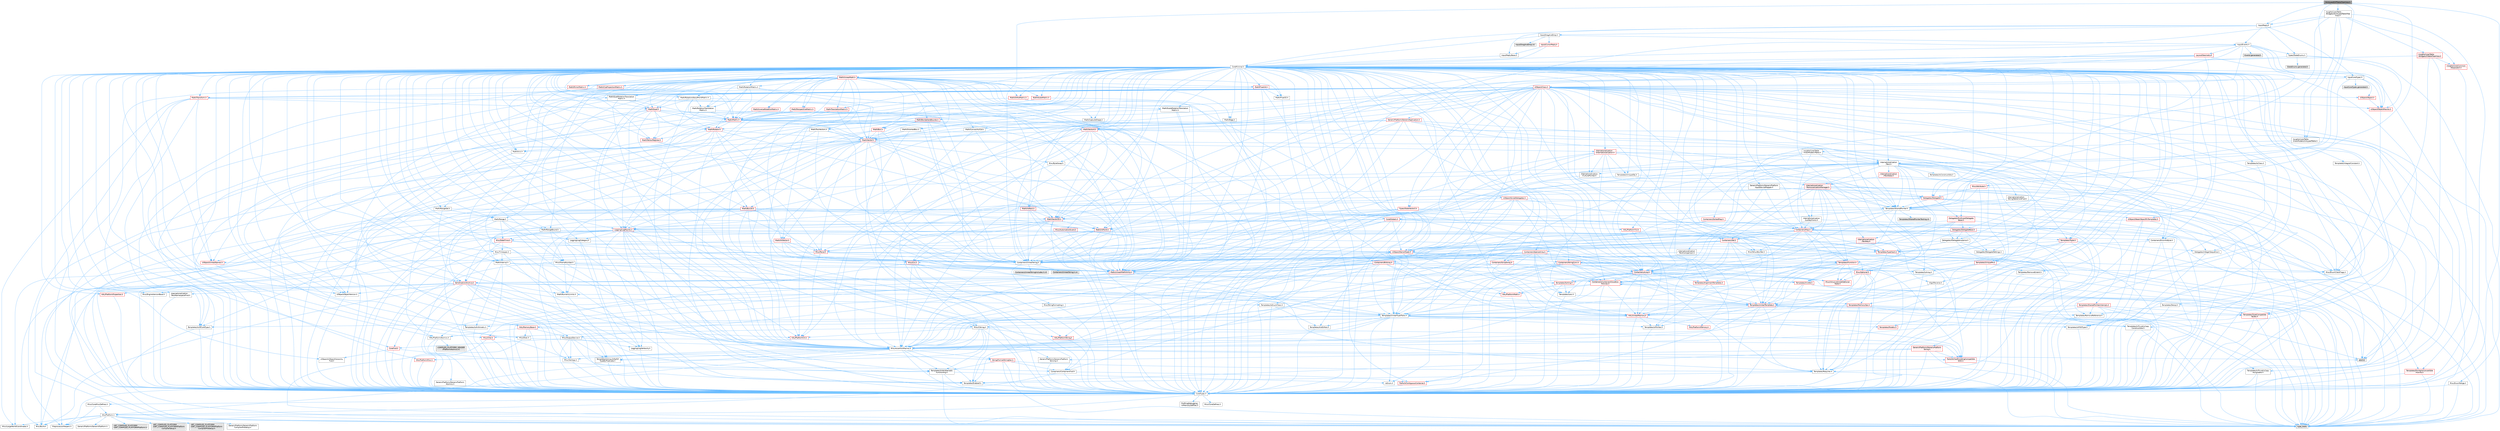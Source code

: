 digraph "SUntypedDiffTableTreeView.h"
{
 // INTERACTIVE_SVG=YES
 // LATEX_PDF_SIZE
  bgcolor="transparent";
  edge [fontname=Helvetica,fontsize=10,labelfontname=Helvetica,labelfontsize=10];
  node [fontname=Helvetica,fontsize=10,shape=box,height=0.2,width=0.4];
  Node1 [id="Node000001",label="SUntypedDiffTableTreeView.h",height=0.2,width=0.4,color="gray40", fillcolor="grey60", style="filled", fontcolor="black",tooltip=" "];
  Node1 -> Node2 [id="edge1_Node000001_Node000002",color="steelblue1",style="solid",tooltip=" "];
  Node2 [id="Node000002",label="CoreTypes.h",height=0.2,width=0.4,color="grey40", fillcolor="white", style="filled",URL="$dc/dec/CoreTypes_8h.html",tooltip=" "];
  Node2 -> Node3 [id="edge2_Node000002_Node000003",color="steelblue1",style="solid",tooltip=" "];
  Node3 [id="Node000003",label="HAL/Platform.h",height=0.2,width=0.4,color="grey40", fillcolor="white", style="filled",URL="$d9/dd0/Platform_8h.html",tooltip=" "];
  Node3 -> Node4 [id="edge3_Node000003_Node000004",color="steelblue1",style="solid",tooltip=" "];
  Node4 [id="Node000004",label="Misc/Build.h",height=0.2,width=0.4,color="grey40", fillcolor="white", style="filled",URL="$d3/dbb/Build_8h.html",tooltip=" "];
  Node3 -> Node5 [id="edge4_Node000003_Node000005",color="steelblue1",style="solid",tooltip=" "];
  Node5 [id="Node000005",label="Misc/LargeWorldCoordinates.h",height=0.2,width=0.4,color="grey40", fillcolor="white", style="filled",URL="$d2/dcb/LargeWorldCoordinates_8h.html",tooltip=" "];
  Node3 -> Node6 [id="edge5_Node000003_Node000006",color="steelblue1",style="solid",tooltip=" "];
  Node6 [id="Node000006",label="type_traits",height=0.2,width=0.4,color="grey60", fillcolor="#E0E0E0", style="filled",tooltip=" "];
  Node3 -> Node7 [id="edge6_Node000003_Node000007",color="steelblue1",style="solid",tooltip=" "];
  Node7 [id="Node000007",label="PreprocessorHelpers.h",height=0.2,width=0.4,color="grey40", fillcolor="white", style="filled",URL="$db/ddb/PreprocessorHelpers_8h.html",tooltip=" "];
  Node3 -> Node8 [id="edge7_Node000003_Node000008",color="steelblue1",style="solid",tooltip=" "];
  Node8 [id="Node000008",label="UBT_COMPILED_PLATFORM\l/UBT_COMPILED_PLATFORMPlatform\lCompilerPreSetup.h",height=0.2,width=0.4,color="grey60", fillcolor="#E0E0E0", style="filled",tooltip=" "];
  Node3 -> Node9 [id="edge8_Node000003_Node000009",color="steelblue1",style="solid",tooltip=" "];
  Node9 [id="Node000009",label="GenericPlatform/GenericPlatform\lCompilerPreSetup.h",height=0.2,width=0.4,color="grey40", fillcolor="white", style="filled",URL="$d9/dc8/GenericPlatformCompilerPreSetup_8h.html",tooltip=" "];
  Node3 -> Node10 [id="edge9_Node000003_Node000010",color="steelblue1",style="solid",tooltip=" "];
  Node10 [id="Node000010",label="GenericPlatform/GenericPlatform.h",height=0.2,width=0.4,color="grey40", fillcolor="white", style="filled",URL="$d6/d84/GenericPlatform_8h.html",tooltip=" "];
  Node3 -> Node11 [id="edge10_Node000003_Node000011",color="steelblue1",style="solid",tooltip=" "];
  Node11 [id="Node000011",label="UBT_COMPILED_PLATFORM\l/UBT_COMPILED_PLATFORMPlatform.h",height=0.2,width=0.4,color="grey60", fillcolor="#E0E0E0", style="filled",tooltip=" "];
  Node3 -> Node12 [id="edge11_Node000003_Node000012",color="steelblue1",style="solid",tooltip=" "];
  Node12 [id="Node000012",label="UBT_COMPILED_PLATFORM\l/UBT_COMPILED_PLATFORMPlatform\lCompilerSetup.h",height=0.2,width=0.4,color="grey60", fillcolor="#E0E0E0", style="filled",tooltip=" "];
  Node2 -> Node13 [id="edge12_Node000002_Node000013",color="steelblue1",style="solid",tooltip=" "];
  Node13 [id="Node000013",label="ProfilingDebugging\l/UMemoryDefines.h",height=0.2,width=0.4,color="grey40", fillcolor="white", style="filled",URL="$d2/da2/UMemoryDefines_8h.html",tooltip=" "];
  Node2 -> Node14 [id="edge13_Node000002_Node000014",color="steelblue1",style="solid",tooltip=" "];
  Node14 [id="Node000014",label="Misc/CoreMiscDefines.h",height=0.2,width=0.4,color="grey40", fillcolor="white", style="filled",URL="$da/d38/CoreMiscDefines_8h.html",tooltip=" "];
  Node14 -> Node3 [id="edge14_Node000014_Node000003",color="steelblue1",style="solid",tooltip=" "];
  Node14 -> Node7 [id="edge15_Node000014_Node000007",color="steelblue1",style="solid",tooltip=" "];
  Node2 -> Node15 [id="edge16_Node000002_Node000015",color="steelblue1",style="solid",tooltip=" "];
  Node15 [id="Node000015",label="Misc/CoreDefines.h",height=0.2,width=0.4,color="grey40", fillcolor="white", style="filled",URL="$d3/dd2/CoreDefines_8h.html",tooltip=" "];
  Node1 -> Node16 [id="edge17_Node000001_Node000016",color="steelblue1",style="solid",tooltip=" "];
  Node16 [id="Node000016",label="Containers/UnrealString.h",height=0.2,width=0.4,color="grey40", fillcolor="white", style="filled",URL="$d5/dba/UnrealString_8h.html",tooltip=" "];
  Node16 -> Node17 [id="edge18_Node000016_Node000017",color="steelblue1",style="solid",tooltip=" "];
  Node17 [id="Node000017",label="Containers/UnrealStringIncludes.h.inl",height=0.2,width=0.4,color="grey60", fillcolor="#E0E0E0", style="filled",tooltip=" "];
  Node16 -> Node18 [id="edge19_Node000016_Node000018",color="steelblue1",style="solid",tooltip=" "];
  Node18 [id="Node000018",label="Containers/UnrealString.h.inl",height=0.2,width=0.4,color="grey60", fillcolor="#E0E0E0", style="filled",tooltip=" "];
  Node16 -> Node19 [id="edge20_Node000016_Node000019",color="steelblue1",style="solid",tooltip=" "];
  Node19 [id="Node000019",label="Misc/StringFormatArg.h",height=0.2,width=0.4,color="grey40", fillcolor="white", style="filled",URL="$d2/d16/StringFormatArg_8h.html",tooltip=" "];
  Node19 -> Node20 [id="edge21_Node000019_Node000020",color="steelblue1",style="solid",tooltip=" "];
  Node20 [id="Node000020",label="Containers/ContainersFwd.h",height=0.2,width=0.4,color="grey40", fillcolor="white", style="filled",URL="$d4/d0a/ContainersFwd_8h.html",tooltip=" "];
  Node20 -> Node3 [id="edge22_Node000020_Node000003",color="steelblue1",style="solid",tooltip=" "];
  Node20 -> Node2 [id="edge23_Node000020_Node000002",color="steelblue1",style="solid",tooltip=" "];
  Node20 -> Node21 [id="edge24_Node000020_Node000021",color="steelblue1",style="solid",tooltip=" "];
  Node21 [id="Node000021",label="Traits/IsContiguousContainer.h",height=0.2,width=0.4,color="red", fillcolor="#FFF0F0", style="filled",URL="$d5/d3c/IsContiguousContainer_8h.html",tooltip=" "];
  Node21 -> Node2 [id="edge25_Node000021_Node000002",color="steelblue1",style="solid",tooltip=" "];
  Node1 -> Node24 [id="edge26_Node000001_Node000024",color="steelblue1",style="solid",tooltip=" "];
  Node24 [id="Node000024",label="Input/Reply.h",height=0.2,width=0.4,color="grey40", fillcolor="white", style="filled",URL="$dd/dc7/Reply_8h.html",tooltip=" "];
  Node24 -> Node25 [id="edge27_Node000024_Node000025",color="steelblue1",style="solid",tooltip=" "];
  Node25 [id="Node000025",label="CoreMinimal.h",height=0.2,width=0.4,color="grey40", fillcolor="white", style="filled",URL="$d7/d67/CoreMinimal_8h.html",tooltip=" "];
  Node25 -> Node2 [id="edge28_Node000025_Node000002",color="steelblue1",style="solid",tooltip=" "];
  Node25 -> Node26 [id="edge29_Node000025_Node000026",color="steelblue1",style="solid",tooltip=" "];
  Node26 [id="Node000026",label="CoreFwd.h",height=0.2,width=0.4,color="red", fillcolor="#FFF0F0", style="filled",URL="$d1/d1e/CoreFwd_8h.html",tooltip=" "];
  Node26 -> Node2 [id="edge30_Node000026_Node000002",color="steelblue1",style="solid",tooltip=" "];
  Node26 -> Node20 [id="edge31_Node000026_Node000020",color="steelblue1",style="solid",tooltip=" "];
  Node26 -> Node28 [id="edge32_Node000026_Node000028",color="steelblue1",style="solid",tooltip=" "];
  Node28 [id="Node000028",label="UObject/UObjectHierarchy\lFwd.h",height=0.2,width=0.4,color="grey40", fillcolor="white", style="filled",URL="$d3/d13/UObjectHierarchyFwd_8h.html",tooltip=" "];
  Node25 -> Node28 [id="edge33_Node000025_Node000028",color="steelblue1",style="solid",tooltip=" "];
  Node25 -> Node20 [id="edge34_Node000025_Node000020",color="steelblue1",style="solid",tooltip=" "];
  Node25 -> Node29 [id="edge35_Node000025_Node000029",color="steelblue1",style="solid",tooltip=" "];
  Node29 [id="Node000029",label="Misc/VarArgs.h",height=0.2,width=0.4,color="grey40", fillcolor="white", style="filled",URL="$d5/d6f/VarArgs_8h.html",tooltip=" "];
  Node29 -> Node2 [id="edge36_Node000029_Node000002",color="steelblue1",style="solid",tooltip=" "];
  Node25 -> Node30 [id="edge37_Node000025_Node000030",color="steelblue1",style="solid",tooltip=" "];
  Node30 [id="Node000030",label="Logging/LogVerbosity.h",height=0.2,width=0.4,color="grey40", fillcolor="white", style="filled",URL="$d2/d8f/LogVerbosity_8h.html",tooltip=" "];
  Node30 -> Node2 [id="edge38_Node000030_Node000002",color="steelblue1",style="solid",tooltip=" "];
  Node25 -> Node31 [id="edge39_Node000025_Node000031",color="steelblue1",style="solid",tooltip=" "];
  Node31 [id="Node000031",label="Misc/OutputDevice.h",height=0.2,width=0.4,color="grey40", fillcolor="white", style="filled",URL="$d7/d32/OutputDevice_8h.html",tooltip=" "];
  Node31 -> Node26 [id="edge40_Node000031_Node000026",color="steelblue1",style="solid",tooltip=" "];
  Node31 -> Node2 [id="edge41_Node000031_Node000002",color="steelblue1",style="solid",tooltip=" "];
  Node31 -> Node30 [id="edge42_Node000031_Node000030",color="steelblue1",style="solid",tooltip=" "];
  Node31 -> Node29 [id="edge43_Node000031_Node000029",color="steelblue1",style="solid",tooltip=" "];
  Node31 -> Node32 [id="edge44_Node000031_Node000032",color="steelblue1",style="solid",tooltip=" "];
  Node32 [id="Node000032",label="Templates/IsArrayOrRefOf\lTypeByPredicate.h",height=0.2,width=0.4,color="grey40", fillcolor="white", style="filled",URL="$d6/da1/IsArrayOrRefOfTypeByPredicate_8h.html",tooltip=" "];
  Node32 -> Node2 [id="edge45_Node000032_Node000002",color="steelblue1",style="solid",tooltip=" "];
  Node31 -> Node33 [id="edge46_Node000031_Node000033",color="steelblue1",style="solid",tooltip=" "];
  Node33 [id="Node000033",label="Templates/IsValidVariadic\lFunctionArg.h",height=0.2,width=0.4,color="grey40", fillcolor="white", style="filled",URL="$d0/dc8/IsValidVariadicFunctionArg_8h.html",tooltip=" "];
  Node33 -> Node2 [id="edge47_Node000033_Node000002",color="steelblue1",style="solid",tooltip=" "];
  Node33 -> Node34 [id="edge48_Node000033_Node000034",color="steelblue1",style="solid",tooltip=" "];
  Node34 [id="Node000034",label="IsEnum.h",height=0.2,width=0.4,color="grey40", fillcolor="white", style="filled",URL="$d4/de5/IsEnum_8h.html",tooltip=" "];
  Node33 -> Node6 [id="edge49_Node000033_Node000006",color="steelblue1",style="solid",tooltip=" "];
  Node31 -> Node35 [id="edge50_Node000031_Node000035",color="steelblue1",style="solid",tooltip=" "];
  Node35 [id="Node000035",label="Traits/IsCharEncodingCompatible\lWith.h",height=0.2,width=0.4,color="red", fillcolor="#FFF0F0", style="filled",URL="$df/dd1/IsCharEncodingCompatibleWith_8h.html",tooltip=" "];
  Node35 -> Node6 [id="edge51_Node000035_Node000006",color="steelblue1",style="solid",tooltip=" "];
  Node25 -> Node37 [id="edge52_Node000025_Node000037",color="steelblue1",style="solid",tooltip=" "];
  Node37 [id="Node000037",label="HAL/PlatformCrt.h",height=0.2,width=0.4,color="red", fillcolor="#FFF0F0", style="filled",URL="$d8/d75/PlatformCrt_8h.html",tooltip=" "];
  Node25 -> Node47 [id="edge53_Node000025_Node000047",color="steelblue1",style="solid",tooltip=" "];
  Node47 [id="Node000047",label="HAL/PlatformMisc.h",height=0.2,width=0.4,color="red", fillcolor="#FFF0F0", style="filled",URL="$d0/df5/PlatformMisc_8h.html",tooltip=" "];
  Node47 -> Node2 [id="edge54_Node000047_Node000002",color="steelblue1",style="solid",tooltip=" "];
  Node25 -> Node66 [id="edge55_Node000025_Node000066",color="steelblue1",style="solid",tooltip=" "];
  Node66 [id="Node000066",label="Misc/AssertionMacros.h",height=0.2,width=0.4,color="grey40", fillcolor="white", style="filled",URL="$d0/dfa/AssertionMacros_8h.html",tooltip=" "];
  Node66 -> Node2 [id="edge56_Node000066_Node000002",color="steelblue1",style="solid",tooltip=" "];
  Node66 -> Node3 [id="edge57_Node000066_Node000003",color="steelblue1",style="solid",tooltip=" "];
  Node66 -> Node47 [id="edge58_Node000066_Node000047",color="steelblue1",style="solid",tooltip=" "];
  Node66 -> Node7 [id="edge59_Node000066_Node000007",color="steelblue1",style="solid",tooltip=" "];
  Node66 -> Node67 [id="edge60_Node000066_Node000067",color="steelblue1",style="solid",tooltip=" "];
  Node67 [id="Node000067",label="Templates/EnableIf.h",height=0.2,width=0.4,color="grey40", fillcolor="white", style="filled",URL="$d7/d60/EnableIf_8h.html",tooltip=" "];
  Node67 -> Node2 [id="edge61_Node000067_Node000002",color="steelblue1",style="solid",tooltip=" "];
  Node66 -> Node32 [id="edge62_Node000066_Node000032",color="steelblue1",style="solid",tooltip=" "];
  Node66 -> Node33 [id="edge63_Node000066_Node000033",color="steelblue1",style="solid",tooltip=" "];
  Node66 -> Node35 [id="edge64_Node000066_Node000035",color="steelblue1",style="solid",tooltip=" "];
  Node66 -> Node29 [id="edge65_Node000066_Node000029",color="steelblue1",style="solid",tooltip=" "];
  Node66 -> Node68 [id="edge66_Node000066_Node000068",color="steelblue1",style="solid",tooltip=" "];
  Node68 [id="Node000068",label="String/FormatStringSan.h",height=0.2,width=0.4,color="red", fillcolor="#FFF0F0", style="filled",URL="$d3/d8b/FormatStringSan_8h.html",tooltip=" "];
  Node68 -> Node6 [id="edge67_Node000068_Node000006",color="steelblue1",style="solid",tooltip=" "];
  Node68 -> Node2 [id="edge68_Node000068_Node000002",color="steelblue1",style="solid",tooltip=" "];
  Node68 -> Node69 [id="edge69_Node000068_Node000069",color="steelblue1",style="solid",tooltip=" "];
  Node69 [id="Node000069",label="Templates/Requires.h",height=0.2,width=0.4,color="grey40", fillcolor="white", style="filled",URL="$dc/d96/Requires_8h.html",tooltip=" "];
  Node69 -> Node67 [id="edge70_Node000069_Node000067",color="steelblue1",style="solid",tooltip=" "];
  Node69 -> Node6 [id="edge71_Node000069_Node000006",color="steelblue1",style="solid",tooltip=" "];
  Node68 -> Node33 [id="edge72_Node000068_Node000033",color="steelblue1",style="solid",tooltip=" "];
  Node68 -> Node20 [id="edge73_Node000068_Node000020",color="steelblue1",style="solid",tooltip=" "];
  Node66 -> Node74 [id="edge74_Node000066_Node000074",color="steelblue1",style="solid",tooltip=" "];
  Node74 [id="Node000074",label="atomic",height=0.2,width=0.4,color="grey60", fillcolor="#E0E0E0", style="filled",tooltip=" "];
  Node25 -> Node75 [id="edge75_Node000025_Node000075",color="steelblue1",style="solid",tooltip=" "];
  Node75 [id="Node000075",label="Templates/IsPointer.h",height=0.2,width=0.4,color="grey40", fillcolor="white", style="filled",URL="$d7/d05/IsPointer_8h.html",tooltip=" "];
  Node75 -> Node2 [id="edge76_Node000075_Node000002",color="steelblue1",style="solid",tooltip=" "];
  Node25 -> Node76 [id="edge77_Node000025_Node000076",color="steelblue1",style="solid",tooltip=" "];
  Node76 [id="Node000076",label="HAL/PlatformMemory.h",height=0.2,width=0.4,color="red", fillcolor="#FFF0F0", style="filled",URL="$de/d68/PlatformMemory_8h.html",tooltip=" "];
  Node76 -> Node2 [id="edge78_Node000076_Node000002",color="steelblue1",style="solid",tooltip=" "];
  Node25 -> Node59 [id="edge79_Node000025_Node000059",color="steelblue1",style="solid",tooltip=" "];
  Node59 [id="Node000059",label="HAL/PlatformAtomics.h",height=0.2,width=0.4,color="grey40", fillcolor="white", style="filled",URL="$d3/d36/PlatformAtomics_8h.html",tooltip=" "];
  Node59 -> Node2 [id="edge80_Node000059_Node000002",color="steelblue1",style="solid",tooltip=" "];
  Node59 -> Node60 [id="edge81_Node000059_Node000060",color="steelblue1",style="solid",tooltip=" "];
  Node60 [id="Node000060",label="GenericPlatform/GenericPlatform\lAtomics.h",height=0.2,width=0.4,color="grey40", fillcolor="white", style="filled",URL="$da/d72/GenericPlatformAtomics_8h.html",tooltip=" "];
  Node60 -> Node2 [id="edge82_Node000060_Node000002",color="steelblue1",style="solid",tooltip=" "];
  Node59 -> Node61 [id="edge83_Node000059_Node000061",color="steelblue1",style="solid",tooltip=" "];
  Node61 [id="Node000061",label="COMPILED_PLATFORM_HEADER\l(PlatformAtomics.h)",height=0.2,width=0.4,color="grey60", fillcolor="#E0E0E0", style="filled",tooltip=" "];
  Node25 -> Node81 [id="edge84_Node000025_Node000081",color="steelblue1",style="solid",tooltip=" "];
  Node81 [id="Node000081",label="Misc/Exec.h",height=0.2,width=0.4,color="grey40", fillcolor="white", style="filled",URL="$de/ddb/Exec_8h.html",tooltip=" "];
  Node81 -> Node2 [id="edge85_Node000081_Node000002",color="steelblue1",style="solid",tooltip=" "];
  Node81 -> Node66 [id="edge86_Node000081_Node000066",color="steelblue1",style="solid",tooltip=" "];
  Node25 -> Node82 [id="edge87_Node000025_Node000082",color="steelblue1",style="solid",tooltip=" "];
  Node82 [id="Node000082",label="HAL/MemoryBase.h",height=0.2,width=0.4,color="red", fillcolor="#FFF0F0", style="filled",URL="$d6/d9f/MemoryBase_8h.html",tooltip=" "];
  Node82 -> Node2 [id="edge88_Node000082_Node000002",color="steelblue1",style="solid",tooltip=" "];
  Node82 -> Node59 [id="edge89_Node000082_Node000059",color="steelblue1",style="solid",tooltip=" "];
  Node82 -> Node37 [id="edge90_Node000082_Node000037",color="steelblue1",style="solid",tooltip=" "];
  Node82 -> Node81 [id="edge91_Node000082_Node000081",color="steelblue1",style="solid",tooltip=" "];
  Node82 -> Node31 [id="edge92_Node000082_Node000031",color="steelblue1",style="solid",tooltip=" "];
  Node25 -> Node92 [id="edge93_Node000025_Node000092",color="steelblue1",style="solid",tooltip=" "];
  Node92 [id="Node000092",label="HAL/UnrealMemory.h",height=0.2,width=0.4,color="red", fillcolor="#FFF0F0", style="filled",URL="$d9/d96/UnrealMemory_8h.html",tooltip=" "];
  Node92 -> Node2 [id="edge94_Node000092_Node000002",color="steelblue1",style="solid",tooltip=" "];
  Node92 -> Node82 [id="edge95_Node000092_Node000082",color="steelblue1",style="solid",tooltip=" "];
  Node92 -> Node76 [id="edge96_Node000092_Node000076",color="steelblue1",style="solid",tooltip=" "];
  Node92 -> Node75 [id="edge97_Node000092_Node000075",color="steelblue1",style="solid",tooltip=" "];
  Node25 -> Node94 [id="edge98_Node000025_Node000094",color="steelblue1",style="solid",tooltip=" "];
  Node94 [id="Node000094",label="Templates/IsArithmetic.h",height=0.2,width=0.4,color="grey40", fillcolor="white", style="filled",URL="$d2/d5d/IsArithmetic_8h.html",tooltip=" "];
  Node94 -> Node2 [id="edge99_Node000094_Node000002",color="steelblue1",style="solid",tooltip=" "];
  Node25 -> Node88 [id="edge100_Node000025_Node000088",color="steelblue1",style="solid",tooltip=" "];
  Node88 [id="Node000088",label="Templates/AndOrNot.h",height=0.2,width=0.4,color="grey40", fillcolor="white", style="filled",URL="$db/d0a/AndOrNot_8h.html",tooltip=" "];
  Node88 -> Node2 [id="edge101_Node000088_Node000002",color="steelblue1",style="solid",tooltip=" "];
  Node25 -> Node95 [id="edge102_Node000025_Node000095",color="steelblue1",style="solid",tooltip=" "];
  Node95 [id="Node000095",label="Templates/IsPODType.h",height=0.2,width=0.4,color="grey40", fillcolor="white", style="filled",URL="$d7/db1/IsPODType_8h.html",tooltip=" "];
  Node95 -> Node2 [id="edge103_Node000095_Node000002",color="steelblue1",style="solid",tooltip=" "];
  Node25 -> Node96 [id="edge104_Node000025_Node000096",color="steelblue1",style="solid",tooltip=" "];
  Node96 [id="Node000096",label="Templates/IsUECoreType.h",height=0.2,width=0.4,color="grey40", fillcolor="white", style="filled",URL="$d1/db8/IsUECoreType_8h.html",tooltip=" "];
  Node96 -> Node2 [id="edge105_Node000096_Node000002",color="steelblue1",style="solid",tooltip=" "];
  Node96 -> Node6 [id="edge106_Node000096_Node000006",color="steelblue1",style="solid",tooltip=" "];
  Node25 -> Node89 [id="edge107_Node000025_Node000089",color="steelblue1",style="solid",tooltip=" "];
  Node89 [id="Node000089",label="Templates/IsTriviallyCopy\lConstructible.h",height=0.2,width=0.4,color="grey40", fillcolor="white", style="filled",URL="$d3/d78/IsTriviallyCopyConstructible_8h.html",tooltip=" "];
  Node89 -> Node2 [id="edge108_Node000089_Node000002",color="steelblue1",style="solid",tooltip=" "];
  Node89 -> Node6 [id="edge109_Node000089_Node000006",color="steelblue1",style="solid",tooltip=" "];
  Node25 -> Node97 [id="edge110_Node000025_Node000097",color="steelblue1",style="solid",tooltip=" "];
  Node97 [id="Node000097",label="Templates/UnrealTypeTraits.h",height=0.2,width=0.4,color="grey40", fillcolor="white", style="filled",URL="$d2/d2d/UnrealTypeTraits_8h.html",tooltip=" "];
  Node97 -> Node2 [id="edge111_Node000097_Node000002",color="steelblue1",style="solid",tooltip=" "];
  Node97 -> Node75 [id="edge112_Node000097_Node000075",color="steelblue1",style="solid",tooltip=" "];
  Node97 -> Node66 [id="edge113_Node000097_Node000066",color="steelblue1",style="solid",tooltip=" "];
  Node97 -> Node88 [id="edge114_Node000097_Node000088",color="steelblue1",style="solid",tooltip=" "];
  Node97 -> Node67 [id="edge115_Node000097_Node000067",color="steelblue1",style="solid",tooltip=" "];
  Node97 -> Node94 [id="edge116_Node000097_Node000094",color="steelblue1",style="solid",tooltip=" "];
  Node97 -> Node34 [id="edge117_Node000097_Node000034",color="steelblue1",style="solid",tooltip=" "];
  Node97 -> Node98 [id="edge118_Node000097_Node000098",color="steelblue1",style="solid",tooltip=" "];
  Node98 [id="Node000098",label="Templates/Models.h",height=0.2,width=0.4,color="red", fillcolor="#FFF0F0", style="filled",URL="$d3/d0c/Models_8h.html",tooltip=" "];
  Node97 -> Node95 [id="edge119_Node000097_Node000095",color="steelblue1",style="solid",tooltip=" "];
  Node97 -> Node96 [id="edge120_Node000097_Node000096",color="steelblue1",style="solid",tooltip=" "];
  Node97 -> Node89 [id="edge121_Node000097_Node000089",color="steelblue1",style="solid",tooltip=" "];
  Node25 -> Node67 [id="edge122_Node000025_Node000067",color="steelblue1",style="solid",tooltip=" "];
  Node25 -> Node99 [id="edge123_Node000025_Node000099",color="steelblue1",style="solid",tooltip=" "];
  Node99 [id="Node000099",label="Templates/RemoveReference.h",height=0.2,width=0.4,color="grey40", fillcolor="white", style="filled",URL="$da/dbe/RemoveReference_8h.html",tooltip=" "];
  Node99 -> Node2 [id="edge124_Node000099_Node000002",color="steelblue1",style="solid",tooltip=" "];
  Node25 -> Node100 [id="edge125_Node000025_Node000100",color="steelblue1",style="solid",tooltip=" "];
  Node100 [id="Node000100",label="Templates/IntegralConstant.h",height=0.2,width=0.4,color="grey40", fillcolor="white", style="filled",URL="$db/d1b/IntegralConstant_8h.html",tooltip=" "];
  Node100 -> Node2 [id="edge126_Node000100_Node000002",color="steelblue1",style="solid",tooltip=" "];
  Node25 -> Node101 [id="edge127_Node000025_Node000101",color="steelblue1",style="solid",tooltip=" "];
  Node101 [id="Node000101",label="Templates/IsClass.h",height=0.2,width=0.4,color="grey40", fillcolor="white", style="filled",URL="$db/dcb/IsClass_8h.html",tooltip=" "];
  Node101 -> Node2 [id="edge128_Node000101_Node000002",color="steelblue1",style="solid",tooltip=" "];
  Node25 -> Node102 [id="edge129_Node000025_Node000102",color="steelblue1",style="solid",tooltip=" "];
  Node102 [id="Node000102",label="Templates/TypeCompatible\lBytes.h",height=0.2,width=0.4,color="red", fillcolor="#FFF0F0", style="filled",URL="$df/d0a/TypeCompatibleBytes_8h.html",tooltip=" "];
  Node102 -> Node2 [id="edge130_Node000102_Node000002",color="steelblue1",style="solid",tooltip=" "];
  Node102 -> Node6 [id="edge131_Node000102_Node000006",color="steelblue1",style="solid",tooltip=" "];
  Node25 -> Node21 [id="edge132_Node000025_Node000021",color="steelblue1",style="solid",tooltip=" "];
  Node25 -> Node103 [id="edge133_Node000025_Node000103",color="steelblue1",style="solid",tooltip=" "];
  Node103 [id="Node000103",label="Templates/UnrealTemplate.h",height=0.2,width=0.4,color="red", fillcolor="#FFF0F0", style="filled",URL="$d4/d24/UnrealTemplate_8h.html",tooltip=" "];
  Node103 -> Node2 [id="edge134_Node000103_Node000002",color="steelblue1",style="solid",tooltip=" "];
  Node103 -> Node75 [id="edge135_Node000103_Node000075",color="steelblue1",style="solid",tooltip=" "];
  Node103 -> Node92 [id="edge136_Node000103_Node000092",color="steelblue1",style="solid",tooltip=" "];
  Node103 -> Node97 [id="edge137_Node000103_Node000097",color="steelblue1",style="solid",tooltip=" "];
  Node103 -> Node99 [id="edge138_Node000103_Node000099",color="steelblue1",style="solid",tooltip=" "];
  Node103 -> Node69 [id="edge139_Node000103_Node000069",color="steelblue1",style="solid",tooltip=" "];
  Node103 -> Node102 [id="edge140_Node000103_Node000102",color="steelblue1",style="solid",tooltip=" "];
  Node103 -> Node21 [id="edge141_Node000103_Node000021",color="steelblue1",style="solid",tooltip=" "];
  Node103 -> Node6 [id="edge142_Node000103_Node000006",color="steelblue1",style="solid",tooltip=" "];
  Node25 -> Node52 [id="edge143_Node000025_Node000052",color="steelblue1",style="solid",tooltip=" "];
  Node52 [id="Node000052",label="Math/NumericLimits.h",height=0.2,width=0.4,color="grey40", fillcolor="white", style="filled",URL="$df/d1b/NumericLimits_8h.html",tooltip=" "];
  Node52 -> Node2 [id="edge144_Node000052_Node000002",color="steelblue1",style="solid",tooltip=" "];
  Node25 -> Node107 [id="edge145_Node000025_Node000107",color="steelblue1",style="solid",tooltip=" "];
  Node107 [id="Node000107",label="HAL/PlatformMath.h",height=0.2,width=0.4,color="red", fillcolor="#FFF0F0", style="filled",URL="$dc/d53/PlatformMath_8h.html",tooltip=" "];
  Node107 -> Node2 [id="edge146_Node000107_Node000002",color="steelblue1",style="solid",tooltip=" "];
  Node25 -> Node90 [id="edge147_Node000025_Node000090",color="steelblue1",style="solid",tooltip=" "];
  Node90 [id="Node000090",label="Templates/IsTriviallyCopy\lAssignable.h",height=0.2,width=0.4,color="grey40", fillcolor="white", style="filled",URL="$d2/df2/IsTriviallyCopyAssignable_8h.html",tooltip=" "];
  Node90 -> Node2 [id="edge148_Node000090_Node000002",color="steelblue1",style="solid",tooltip=" "];
  Node90 -> Node6 [id="edge149_Node000090_Node000006",color="steelblue1",style="solid",tooltip=" "];
  Node25 -> Node115 [id="edge150_Node000025_Node000115",color="steelblue1",style="solid",tooltip=" "];
  Node115 [id="Node000115",label="Templates/MemoryOps.h",height=0.2,width=0.4,color="red", fillcolor="#FFF0F0", style="filled",URL="$db/dea/MemoryOps_8h.html",tooltip=" "];
  Node115 -> Node2 [id="edge151_Node000115_Node000002",color="steelblue1",style="solid",tooltip=" "];
  Node115 -> Node92 [id="edge152_Node000115_Node000092",color="steelblue1",style="solid",tooltip=" "];
  Node115 -> Node90 [id="edge153_Node000115_Node000090",color="steelblue1",style="solid",tooltip=" "];
  Node115 -> Node89 [id="edge154_Node000115_Node000089",color="steelblue1",style="solid",tooltip=" "];
  Node115 -> Node69 [id="edge155_Node000115_Node000069",color="steelblue1",style="solid",tooltip=" "];
  Node115 -> Node97 [id="edge156_Node000115_Node000097",color="steelblue1",style="solid",tooltip=" "];
  Node115 -> Node6 [id="edge157_Node000115_Node000006",color="steelblue1",style="solid",tooltip=" "];
  Node25 -> Node116 [id="edge158_Node000025_Node000116",color="steelblue1",style="solid",tooltip=" "];
  Node116 [id="Node000116",label="Containers/ContainerAllocation\lPolicies.h",height=0.2,width=0.4,color="red", fillcolor="#FFF0F0", style="filled",URL="$d7/dff/ContainerAllocationPolicies_8h.html",tooltip=" "];
  Node116 -> Node2 [id="edge159_Node000116_Node000002",color="steelblue1",style="solid",tooltip=" "];
  Node116 -> Node116 [id="edge160_Node000116_Node000116",color="steelblue1",style="solid",tooltip=" "];
  Node116 -> Node107 [id="edge161_Node000116_Node000107",color="steelblue1",style="solid",tooltip=" "];
  Node116 -> Node92 [id="edge162_Node000116_Node000092",color="steelblue1",style="solid",tooltip=" "];
  Node116 -> Node52 [id="edge163_Node000116_Node000052",color="steelblue1",style="solid",tooltip=" "];
  Node116 -> Node66 [id="edge164_Node000116_Node000066",color="steelblue1",style="solid",tooltip=" "];
  Node116 -> Node115 [id="edge165_Node000116_Node000115",color="steelblue1",style="solid",tooltip=" "];
  Node116 -> Node102 [id="edge166_Node000116_Node000102",color="steelblue1",style="solid",tooltip=" "];
  Node116 -> Node6 [id="edge167_Node000116_Node000006",color="steelblue1",style="solid",tooltip=" "];
  Node25 -> Node119 [id="edge168_Node000025_Node000119",color="steelblue1",style="solid",tooltip=" "];
  Node119 [id="Node000119",label="Templates/IsEnumClass.h",height=0.2,width=0.4,color="grey40", fillcolor="white", style="filled",URL="$d7/d15/IsEnumClass_8h.html",tooltip=" "];
  Node119 -> Node2 [id="edge169_Node000119_Node000002",color="steelblue1",style="solid",tooltip=" "];
  Node119 -> Node88 [id="edge170_Node000119_Node000088",color="steelblue1",style="solid",tooltip=" "];
  Node25 -> Node120 [id="edge171_Node000025_Node000120",color="steelblue1",style="solid",tooltip=" "];
  Node120 [id="Node000120",label="HAL/PlatformProperties.h",height=0.2,width=0.4,color="red", fillcolor="#FFF0F0", style="filled",URL="$d9/db0/PlatformProperties_8h.html",tooltip=" "];
  Node120 -> Node2 [id="edge172_Node000120_Node000002",color="steelblue1",style="solid",tooltip=" "];
  Node25 -> Node123 [id="edge173_Node000025_Node000123",color="steelblue1",style="solid",tooltip=" "];
  Node123 [id="Node000123",label="Misc/EngineVersionBase.h",height=0.2,width=0.4,color="grey40", fillcolor="white", style="filled",URL="$d5/d2b/EngineVersionBase_8h.html",tooltip=" "];
  Node123 -> Node2 [id="edge174_Node000123_Node000002",color="steelblue1",style="solid",tooltip=" "];
  Node25 -> Node124 [id="edge175_Node000025_Node000124",color="steelblue1",style="solid",tooltip=" "];
  Node124 [id="Node000124",label="Internationalization\l/TextNamespaceFwd.h",height=0.2,width=0.4,color="grey40", fillcolor="white", style="filled",URL="$d8/d97/TextNamespaceFwd_8h.html",tooltip=" "];
  Node124 -> Node2 [id="edge176_Node000124_Node000002",color="steelblue1",style="solid",tooltip=" "];
  Node25 -> Node125 [id="edge177_Node000025_Node000125",color="steelblue1",style="solid",tooltip=" "];
  Node125 [id="Node000125",label="Serialization/Archive.h",height=0.2,width=0.4,color="red", fillcolor="#FFF0F0", style="filled",URL="$d7/d3b/Archive_8h.html",tooltip=" "];
  Node125 -> Node26 [id="edge178_Node000125_Node000026",color="steelblue1",style="solid",tooltip=" "];
  Node125 -> Node2 [id="edge179_Node000125_Node000002",color="steelblue1",style="solid",tooltip=" "];
  Node125 -> Node120 [id="edge180_Node000125_Node000120",color="steelblue1",style="solid",tooltip=" "];
  Node125 -> Node124 [id="edge181_Node000125_Node000124",color="steelblue1",style="solid",tooltip=" "];
  Node125 -> Node66 [id="edge182_Node000125_Node000066",color="steelblue1",style="solid",tooltip=" "];
  Node125 -> Node4 [id="edge183_Node000125_Node000004",color="steelblue1",style="solid",tooltip=" "];
  Node125 -> Node123 [id="edge184_Node000125_Node000123",color="steelblue1",style="solid",tooltip=" "];
  Node125 -> Node29 [id="edge185_Node000125_Node000029",color="steelblue1",style="solid",tooltip=" "];
  Node125 -> Node67 [id="edge186_Node000125_Node000067",color="steelblue1",style="solid",tooltip=" "];
  Node125 -> Node32 [id="edge187_Node000125_Node000032",color="steelblue1",style="solid",tooltip=" "];
  Node125 -> Node119 [id="edge188_Node000125_Node000119",color="steelblue1",style="solid",tooltip=" "];
  Node125 -> Node33 [id="edge189_Node000125_Node000033",color="steelblue1",style="solid",tooltip=" "];
  Node125 -> Node103 [id="edge190_Node000125_Node000103",color="steelblue1",style="solid",tooltip=" "];
  Node125 -> Node35 [id="edge191_Node000125_Node000035",color="steelblue1",style="solid",tooltip=" "];
  Node125 -> Node128 [id="edge192_Node000125_Node000128",color="steelblue1",style="solid",tooltip=" "];
  Node128 [id="Node000128",label="UObject/ObjectVersion.h",height=0.2,width=0.4,color="grey40", fillcolor="white", style="filled",URL="$da/d63/ObjectVersion_8h.html",tooltip=" "];
  Node128 -> Node2 [id="edge193_Node000128_Node000002",color="steelblue1",style="solid",tooltip=" "];
  Node25 -> Node129 [id="edge194_Node000025_Node000129",color="steelblue1",style="solid",tooltip=" "];
  Node129 [id="Node000129",label="Templates/Less.h",height=0.2,width=0.4,color="grey40", fillcolor="white", style="filled",URL="$de/dc8/Less_8h.html",tooltip=" "];
  Node129 -> Node2 [id="edge195_Node000129_Node000002",color="steelblue1",style="solid",tooltip=" "];
  Node129 -> Node103 [id="edge196_Node000129_Node000103",color="steelblue1",style="solid",tooltip=" "];
  Node25 -> Node130 [id="edge197_Node000025_Node000130",color="steelblue1",style="solid",tooltip=" "];
  Node130 [id="Node000130",label="Templates/Sorting.h",height=0.2,width=0.4,color="red", fillcolor="#FFF0F0", style="filled",URL="$d3/d9e/Sorting_8h.html",tooltip=" "];
  Node130 -> Node2 [id="edge198_Node000130_Node000002",color="steelblue1",style="solid",tooltip=" "];
  Node130 -> Node107 [id="edge199_Node000130_Node000107",color="steelblue1",style="solid",tooltip=" "];
  Node130 -> Node129 [id="edge200_Node000130_Node000129",color="steelblue1",style="solid",tooltip=" "];
  Node25 -> Node141 [id="edge201_Node000025_Node000141",color="steelblue1",style="solid",tooltip=" "];
  Node141 [id="Node000141",label="Misc/Char.h",height=0.2,width=0.4,color="red", fillcolor="#FFF0F0", style="filled",URL="$d0/d58/Char_8h.html",tooltip=" "];
  Node141 -> Node2 [id="edge202_Node000141_Node000002",color="steelblue1",style="solid",tooltip=" "];
  Node141 -> Node6 [id="edge203_Node000141_Node000006",color="steelblue1",style="solid",tooltip=" "];
  Node25 -> Node144 [id="edge204_Node000025_Node000144",color="steelblue1",style="solid",tooltip=" "];
  Node144 [id="Node000144",label="GenericPlatform/GenericPlatform\lStricmp.h",height=0.2,width=0.4,color="grey40", fillcolor="white", style="filled",URL="$d2/d86/GenericPlatformStricmp_8h.html",tooltip=" "];
  Node144 -> Node2 [id="edge205_Node000144_Node000002",color="steelblue1",style="solid",tooltip=" "];
  Node25 -> Node145 [id="edge206_Node000025_Node000145",color="steelblue1",style="solid",tooltip=" "];
  Node145 [id="Node000145",label="GenericPlatform/GenericPlatform\lString.h",height=0.2,width=0.4,color="red", fillcolor="#FFF0F0", style="filled",URL="$dd/d20/GenericPlatformString_8h.html",tooltip=" "];
  Node145 -> Node2 [id="edge207_Node000145_Node000002",color="steelblue1",style="solid",tooltip=" "];
  Node145 -> Node144 [id="edge208_Node000145_Node000144",color="steelblue1",style="solid",tooltip=" "];
  Node145 -> Node67 [id="edge209_Node000145_Node000067",color="steelblue1",style="solid",tooltip=" "];
  Node145 -> Node35 [id="edge210_Node000145_Node000035",color="steelblue1",style="solid",tooltip=" "];
  Node145 -> Node6 [id="edge211_Node000145_Node000006",color="steelblue1",style="solid",tooltip=" "];
  Node25 -> Node78 [id="edge212_Node000025_Node000078",color="steelblue1",style="solid",tooltip=" "];
  Node78 [id="Node000078",label="HAL/PlatformString.h",height=0.2,width=0.4,color="red", fillcolor="#FFF0F0", style="filled",URL="$db/db5/PlatformString_8h.html",tooltip=" "];
  Node78 -> Node2 [id="edge213_Node000078_Node000002",color="steelblue1",style="solid",tooltip=" "];
  Node25 -> Node148 [id="edge214_Node000025_Node000148",color="steelblue1",style="solid",tooltip=" "];
  Node148 [id="Node000148",label="Misc/CString.h",height=0.2,width=0.4,color="grey40", fillcolor="white", style="filled",URL="$d2/d49/CString_8h.html",tooltip=" "];
  Node148 -> Node2 [id="edge215_Node000148_Node000002",color="steelblue1",style="solid",tooltip=" "];
  Node148 -> Node37 [id="edge216_Node000148_Node000037",color="steelblue1",style="solid",tooltip=" "];
  Node148 -> Node78 [id="edge217_Node000148_Node000078",color="steelblue1",style="solid",tooltip=" "];
  Node148 -> Node66 [id="edge218_Node000148_Node000066",color="steelblue1",style="solid",tooltip=" "];
  Node148 -> Node141 [id="edge219_Node000148_Node000141",color="steelblue1",style="solid",tooltip=" "];
  Node148 -> Node29 [id="edge220_Node000148_Node000029",color="steelblue1",style="solid",tooltip=" "];
  Node148 -> Node32 [id="edge221_Node000148_Node000032",color="steelblue1",style="solid",tooltip=" "];
  Node148 -> Node33 [id="edge222_Node000148_Node000033",color="steelblue1",style="solid",tooltip=" "];
  Node148 -> Node35 [id="edge223_Node000148_Node000035",color="steelblue1",style="solid",tooltip=" "];
  Node25 -> Node149 [id="edge224_Node000025_Node000149",color="steelblue1",style="solid",tooltip=" "];
  Node149 [id="Node000149",label="Misc/Crc.h",height=0.2,width=0.4,color="red", fillcolor="#FFF0F0", style="filled",URL="$d4/dd2/Crc_8h.html",tooltip=" "];
  Node149 -> Node2 [id="edge225_Node000149_Node000002",color="steelblue1",style="solid",tooltip=" "];
  Node149 -> Node78 [id="edge226_Node000149_Node000078",color="steelblue1",style="solid",tooltip=" "];
  Node149 -> Node66 [id="edge227_Node000149_Node000066",color="steelblue1",style="solid",tooltip=" "];
  Node149 -> Node148 [id="edge228_Node000149_Node000148",color="steelblue1",style="solid",tooltip=" "];
  Node149 -> Node141 [id="edge229_Node000149_Node000141",color="steelblue1",style="solid",tooltip=" "];
  Node149 -> Node97 [id="edge230_Node000149_Node000097",color="steelblue1",style="solid",tooltip=" "];
  Node25 -> Node140 [id="edge231_Node000025_Node000140",color="steelblue1",style="solid",tooltip=" "];
  Node140 [id="Node000140",label="Math/UnrealMathUtility.h",height=0.2,width=0.4,color="red", fillcolor="#FFF0F0", style="filled",URL="$db/db8/UnrealMathUtility_8h.html",tooltip=" "];
  Node140 -> Node2 [id="edge232_Node000140_Node000002",color="steelblue1",style="solid",tooltip=" "];
  Node140 -> Node66 [id="edge233_Node000140_Node000066",color="steelblue1",style="solid",tooltip=" "];
  Node140 -> Node107 [id="edge234_Node000140_Node000107",color="steelblue1",style="solid",tooltip=" "];
  Node140 -> Node69 [id="edge235_Node000140_Node000069",color="steelblue1",style="solid",tooltip=" "];
  Node25 -> Node16 [id="edge236_Node000025_Node000016",color="steelblue1",style="solid",tooltip=" "];
  Node25 -> Node150 [id="edge237_Node000025_Node000150",color="steelblue1",style="solid",tooltip=" "];
  Node150 [id="Node000150",label="Containers/Array.h",height=0.2,width=0.4,color="red", fillcolor="#FFF0F0", style="filled",URL="$df/dd0/Array_8h.html",tooltip=" "];
  Node150 -> Node2 [id="edge238_Node000150_Node000002",color="steelblue1",style="solid",tooltip=" "];
  Node150 -> Node66 [id="edge239_Node000150_Node000066",color="steelblue1",style="solid",tooltip=" "];
  Node150 -> Node151 [id="edge240_Node000150_Node000151",color="steelblue1",style="solid",tooltip=" "];
  Node151 [id="Node000151",label="Misc/IntrusiveUnsetOptional\lState.h",height=0.2,width=0.4,color="red", fillcolor="#FFF0F0", style="filled",URL="$d2/d0a/IntrusiveUnsetOptionalState_8h.html",tooltip=" "];
  Node150 -> Node92 [id="edge241_Node000150_Node000092",color="steelblue1",style="solid",tooltip=" "];
  Node150 -> Node97 [id="edge242_Node000150_Node000097",color="steelblue1",style="solid",tooltip=" "];
  Node150 -> Node103 [id="edge243_Node000150_Node000103",color="steelblue1",style="solid",tooltip=" "];
  Node150 -> Node116 [id="edge244_Node000150_Node000116",color="steelblue1",style="solid",tooltip=" "];
  Node150 -> Node125 [id="edge245_Node000150_Node000125",color="steelblue1",style="solid",tooltip=" "];
  Node150 -> Node133 [id="edge246_Node000150_Node000133",color="steelblue1",style="solid",tooltip=" "];
  Node133 [id="Node000133",label="Templates/Invoke.h",height=0.2,width=0.4,color="red", fillcolor="#FFF0F0", style="filled",URL="$d7/deb/Invoke_8h.html",tooltip=" "];
  Node133 -> Node2 [id="edge247_Node000133_Node000002",color="steelblue1",style="solid",tooltip=" "];
  Node133 -> Node103 [id="edge248_Node000133_Node000103",color="steelblue1",style="solid",tooltip=" "];
  Node133 -> Node6 [id="edge249_Node000133_Node000006",color="steelblue1",style="solid",tooltip=" "];
  Node150 -> Node129 [id="edge250_Node000150_Node000129",color="steelblue1",style="solid",tooltip=" "];
  Node150 -> Node69 [id="edge251_Node000150_Node000069",color="steelblue1",style="solid",tooltip=" "];
  Node150 -> Node130 [id="edge252_Node000150_Node000130",color="steelblue1",style="solid",tooltip=" "];
  Node150 -> Node173 [id="edge253_Node000150_Node000173",color="steelblue1",style="solid",tooltip=" "];
  Node173 [id="Node000173",label="Templates/AlignmentTemplates.h",height=0.2,width=0.4,color="red", fillcolor="#FFF0F0", style="filled",URL="$dd/d32/AlignmentTemplates_8h.html",tooltip=" "];
  Node173 -> Node2 [id="edge254_Node000173_Node000002",color="steelblue1",style="solid",tooltip=" "];
  Node173 -> Node75 [id="edge255_Node000173_Node000075",color="steelblue1",style="solid",tooltip=" "];
  Node150 -> Node6 [id="edge256_Node000150_Node000006",color="steelblue1",style="solid",tooltip=" "];
  Node25 -> Node174 [id="edge257_Node000025_Node000174",color="steelblue1",style="solid",tooltip=" "];
  Node174 [id="Node000174",label="Misc/FrameNumber.h",height=0.2,width=0.4,color="grey40", fillcolor="white", style="filled",URL="$dd/dbd/FrameNumber_8h.html",tooltip=" "];
  Node174 -> Node2 [id="edge258_Node000174_Node000002",color="steelblue1",style="solid",tooltip=" "];
  Node174 -> Node52 [id="edge259_Node000174_Node000052",color="steelblue1",style="solid",tooltip=" "];
  Node174 -> Node140 [id="edge260_Node000174_Node000140",color="steelblue1",style="solid",tooltip=" "];
  Node174 -> Node67 [id="edge261_Node000174_Node000067",color="steelblue1",style="solid",tooltip=" "];
  Node174 -> Node97 [id="edge262_Node000174_Node000097",color="steelblue1",style="solid",tooltip=" "];
  Node25 -> Node175 [id="edge263_Node000025_Node000175",color="steelblue1",style="solid",tooltip=" "];
  Node175 [id="Node000175",label="Misc/Timespan.h",height=0.2,width=0.4,color="grey40", fillcolor="white", style="filled",URL="$da/dd9/Timespan_8h.html",tooltip=" "];
  Node175 -> Node2 [id="edge264_Node000175_Node000002",color="steelblue1",style="solid",tooltip=" "];
  Node175 -> Node176 [id="edge265_Node000175_Node000176",color="steelblue1",style="solid",tooltip=" "];
  Node176 [id="Node000176",label="Math/Interval.h",height=0.2,width=0.4,color="grey40", fillcolor="white", style="filled",URL="$d1/d55/Interval_8h.html",tooltip=" "];
  Node176 -> Node2 [id="edge266_Node000176_Node000002",color="steelblue1",style="solid",tooltip=" "];
  Node176 -> Node94 [id="edge267_Node000176_Node000094",color="steelblue1",style="solid",tooltip=" "];
  Node176 -> Node97 [id="edge268_Node000176_Node000097",color="steelblue1",style="solid",tooltip=" "];
  Node176 -> Node52 [id="edge269_Node000176_Node000052",color="steelblue1",style="solid",tooltip=" "];
  Node176 -> Node140 [id="edge270_Node000176_Node000140",color="steelblue1",style="solid",tooltip=" "];
  Node175 -> Node140 [id="edge271_Node000175_Node000140",color="steelblue1",style="solid",tooltip=" "];
  Node175 -> Node66 [id="edge272_Node000175_Node000066",color="steelblue1",style="solid",tooltip=" "];
  Node25 -> Node177 [id="edge273_Node000025_Node000177",color="steelblue1",style="solid",tooltip=" "];
  Node177 [id="Node000177",label="Containers/StringConv.h",height=0.2,width=0.4,color="red", fillcolor="#FFF0F0", style="filled",URL="$d3/ddf/StringConv_8h.html",tooltip=" "];
  Node177 -> Node2 [id="edge274_Node000177_Node000002",color="steelblue1",style="solid",tooltip=" "];
  Node177 -> Node66 [id="edge275_Node000177_Node000066",color="steelblue1",style="solid",tooltip=" "];
  Node177 -> Node116 [id="edge276_Node000177_Node000116",color="steelblue1",style="solid",tooltip=" "];
  Node177 -> Node150 [id="edge277_Node000177_Node000150",color="steelblue1",style="solid",tooltip=" "];
  Node177 -> Node148 [id="edge278_Node000177_Node000148",color="steelblue1",style="solid",tooltip=" "];
  Node177 -> Node178 [id="edge279_Node000177_Node000178",color="steelblue1",style="solid",tooltip=" "];
  Node178 [id="Node000178",label="Templates/IsArray.h",height=0.2,width=0.4,color="grey40", fillcolor="white", style="filled",URL="$d8/d8d/IsArray_8h.html",tooltip=" "];
  Node178 -> Node2 [id="edge280_Node000178_Node000002",color="steelblue1",style="solid",tooltip=" "];
  Node177 -> Node103 [id="edge281_Node000177_Node000103",color="steelblue1",style="solid",tooltip=" "];
  Node177 -> Node97 [id="edge282_Node000177_Node000097",color="steelblue1",style="solid",tooltip=" "];
  Node177 -> Node35 [id="edge283_Node000177_Node000035",color="steelblue1",style="solid",tooltip=" "];
  Node177 -> Node21 [id="edge284_Node000177_Node000021",color="steelblue1",style="solid",tooltip=" "];
  Node177 -> Node6 [id="edge285_Node000177_Node000006",color="steelblue1",style="solid",tooltip=" "];
  Node25 -> Node179 [id="edge286_Node000025_Node000179",color="steelblue1",style="solid",tooltip=" "];
  Node179 [id="Node000179",label="UObject/UnrealNames.h",height=0.2,width=0.4,color="red", fillcolor="#FFF0F0", style="filled",URL="$d8/db1/UnrealNames_8h.html",tooltip=" "];
  Node179 -> Node2 [id="edge287_Node000179_Node000002",color="steelblue1",style="solid",tooltip=" "];
  Node25 -> Node181 [id="edge288_Node000025_Node000181",color="steelblue1",style="solid",tooltip=" "];
  Node181 [id="Node000181",label="UObject/NameTypes.h",height=0.2,width=0.4,color="red", fillcolor="#FFF0F0", style="filled",URL="$d6/d35/NameTypes_8h.html",tooltip=" "];
  Node181 -> Node2 [id="edge289_Node000181_Node000002",color="steelblue1",style="solid",tooltip=" "];
  Node181 -> Node66 [id="edge290_Node000181_Node000066",color="steelblue1",style="solid",tooltip=" "];
  Node181 -> Node92 [id="edge291_Node000181_Node000092",color="steelblue1",style="solid",tooltip=" "];
  Node181 -> Node97 [id="edge292_Node000181_Node000097",color="steelblue1",style="solid",tooltip=" "];
  Node181 -> Node103 [id="edge293_Node000181_Node000103",color="steelblue1",style="solid",tooltip=" "];
  Node181 -> Node16 [id="edge294_Node000181_Node000016",color="steelblue1",style="solid",tooltip=" "];
  Node181 -> Node177 [id="edge295_Node000181_Node000177",color="steelblue1",style="solid",tooltip=" "];
  Node181 -> Node179 [id="edge296_Node000181_Node000179",color="steelblue1",style="solid",tooltip=" "];
  Node181 -> Node151 [id="edge297_Node000181_Node000151",color="steelblue1",style="solid",tooltip=" "];
  Node25 -> Node189 [id="edge298_Node000025_Node000189",color="steelblue1",style="solid",tooltip=" "];
  Node189 [id="Node000189",label="Misc/Parse.h",height=0.2,width=0.4,color="red", fillcolor="#FFF0F0", style="filled",URL="$dc/d71/Parse_8h.html",tooltip=" "];
  Node189 -> Node16 [id="edge299_Node000189_Node000016",color="steelblue1",style="solid",tooltip=" "];
  Node189 -> Node2 [id="edge300_Node000189_Node000002",color="steelblue1",style="solid",tooltip=" "];
  Node189 -> Node37 [id="edge301_Node000189_Node000037",color="steelblue1",style="solid",tooltip=" "];
  Node189 -> Node4 [id="edge302_Node000189_Node000004",color="steelblue1",style="solid",tooltip=" "];
  Node189 -> Node54 [id="edge303_Node000189_Node000054",color="steelblue1",style="solid",tooltip=" "];
  Node54 [id="Node000054",label="Misc/EnumClassFlags.h",height=0.2,width=0.4,color="grey40", fillcolor="white", style="filled",URL="$d8/de7/EnumClassFlags_8h.html",tooltip=" "];
  Node189 -> Node190 [id="edge304_Node000189_Node000190",color="steelblue1",style="solid",tooltip=" "];
  Node190 [id="Node000190",label="Templates/Function.h",height=0.2,width=0.4,color="red", fillcolor="#FFF0F0", style="filled",URL="$df/df5/Function_8h.html",tooltip=" "];
  Node190 -> Node2 [id="edge305_Node000190_Node000002",color="steelblue1",style="solid",tooltip=" "];
  Node190 -> Node66 [id="edge306_Node000190_Node000066",color="steelblue1",style="solid",tooltip=" "];
  Node190 -> Node151 [id="edge307_Node000190_Node000151",color="steelblue1",style="solid",tooltip=" "];
  Node190 -> Node92 [id="edge308_Node000190_Node000092",color="steelblue1",style="solid",tooltip=" "];
  Node190 -> Node97 [id="edge309_Node000190_Node000097",color="steelblue1",style="solid",tooltip=" "];
  Node190 -> Node133 [id="edge310_Node000190_Node000133",color="steelblue1",style="solid",tooltip=" "];
  Node190 -> Node103 [id="edge311_Node000190_Node000103",color="steelblue1",style="solid",tooltip=" "];
  Node190 -> Node69 [id="edge312_Node000190_Node000069",color="steelblue1",style="solid",tooltip=" "];
  Node190 -> Node140 [id="edge313_Node000190_Node000140",color="steelblue1",style="solid",tooltip=" "];
  Node190 -> Node6 [id="edge314_Node000190_Node000006",color="steelblue1",style="solid",tooltip=" "];
  Node25 -> Node173 [id="edge315_Node000025_Node000173",color="steelblue1",style="solid",tooltip=" "];
  Node25 -> Node192 [id="edge316_Node000025_Node000192",color="steelblue1",style="solid",tooltip=" "];
  Node192 [id="Node000192",label="Misc/StructBuilder.h",height=0.2,width=0.4,color="grey40", fillcolor="white", style="filled",URL="$d9/db3/StructBuilder_8h.html",tooltip=" "];
  Node192 -> Node2 [id="edge317_Node000192_Node000002",color="steelblue1",style="solid",tooltip=" "];
  Node192 -> Node140 [id="edge318_Node000192_Node000140",color="steelblue1",style="solid",tooltip=" "];
  Node192 -> Node173 [id="edge319_Node000192_Node000173",color="steelblue1",style="solid",tooltip=" "];
  Node25 -> Node109 [id="edge320_Node000025_Node000109",color="steelblue1",style="solid",tooltip=" "];
  Node109 [id="Node000109",label="Templates/Decay.h",height=0.2,width=0.4,color="grey40", fillcolor="white", style="filled",URL="$dd/d0f/Decay_8h.html",tooltip=" "];
  Node109 -> Node2 [id="edge321_Node000109_Node000002",color="steelblue1",style="solid",tooltip=" "];
  Node109 -> Node99 [id="edge322_Node000109_Node000099",color="steelblue1",style="solid",tooltip=" "];
  Node109 -> Node6 [id="edge323_Node000109_Node000006",color="steelblue1",style="solid",tooltip=" "];
  Node25 -> Node193 [id="edge324_Node000025_Node000193",color="steelblue1",style="solid",tooltip=" "];
  Node193 [id="Node000193",label="Templates/PointerIsConvertible\lFromTo.h",height=0.2,width=0.4,color="red", fillcolor="#FFF0F0", style="filled",URL="$d6/d65/PointerIsConvertibleFromTo_8h.html",tooltip=" "];
  Node193 -> Node2 [id="edge325_Node000193_Node000002",color="steelblue1",style="solid",tooltip=" "];
  Node193 -> Node6 [id="edge326_Node000193_Node000006",color="steelblue1",style="solid",tooltip=" "];
  Node25 -> Node133 [id="edge327_Node000025_Node000133",color="steelblue1",style="solid",tooltip=" "];
  Node25 -> Node190 [id="edge328_Node000025_Node000190",color="steelblue1",style="solid",tooltip=" "];
  Node25 -> Node162 [id="edge329_Node000025_Node000162",color="steelblue1",style="solid",tooltip=" "];
  Node162 [id="Node000162",label="Templates/TypeHash.h",height=0.2,width=0.4,color="red", fillcolor="#FFF0F0", style="filled",URL="$d1/d62/TypeHash_8h.html",tooltip=" "];
  Node162 -> Node2 [id="edge330_Node000162_Node000002",color="steelblue1",style="solid",tooltip=" "];
  Node162 -> Node69 [id="edge331_Node000162_Node000069",color="steelblue1",style="solid",tooltip=" "];
  Node162 -> Node149 [id="edge332_Node000162_Node000149",color="steelblue1",style="solid",tooltip=" "];
  Node162 -> Node6 [id="edge333_Node000162_Node000006",color="steelblue1",style="solid",tooltip=" "];
  Node25 -> Node194 [id="edge334_Node000025_Node000194",color="steelblue1",style="solid",tooltip=" "];
  Node194 [id="Node000194",label="Containers/ScriptArray.h",height=0.2,width=0.4,color="red", fillcolor="#FFF0F0", style="filled",URL="$dc/daf/ScriptArray_8h.html",tooltip=" "];
  Node194 -> Node2 [id="edge335_Node000194_Node000002",color="steelblue1",style="solid",tooltip=" "];
  Node194 -> Node66 [id="edge336_Node000194_Node000066",color="steelblue1",style="solid",tooltip=" "];
  Node194 -> Node92 [id="edge337_Node000194_Node000092",color="steelblue1",style="solid",tooltip=" "];
  Node194 -> Node116 [id="edge338_Node000194_Node000116",color="steelblue1",style="solid",tooltip=" "];
  Node194 -> Node150 [id="edge339_Node000194_Node000150",color="steelblue1",style="solid",tooltip=" "];
  Node25 -> Node195 [id="edge340_Node000025_Node000195",color="steelblue1",style="solid",tooltip=" "];
  Node195 [id="Node000195",label="Containers/BitArray.h",height=0.2,width=0.4,color="red", fillcolor="#FFF0F0", style="filled",URL="$d1/de4/BitArray_8h.html",tooltip=" "];
  Node195 -> Node116 [id="edge341_Node000195_Node000116",color="steelblue1",style="solid",tooltip=" "];
  Node195 -> Node2 [id="edge342_Node000195_Node000002",color="steelblue1",style="solid",tooltip=" "];
  Node195 -> Node59 [id="edge343_Node000195_Node000059",color="steelblue1",style="solid",tooltip=" "];
  Node195 -> Node92 [id="edge344_Node000195_Node000092",color="steelblue1",style="solid",tooltip=" "];
  Node195 -> Node140 [id="edge345_Node000195_Node000140",color="steelblue1",style="solid",tooltip=" "];
  Node195 -> Node66 [id="edge346_Node000195_Node000066",color="steelblue1",style="solid",tooltip=" "];
  Node195 -> Node54 [id="edge347_Node000195_Node000054",color="steelblue1",style="solid",tooltip=" "];
  Node195 -> Node125 [id="edge348_Node000195_Node000125",color="steelblue1",style="solid",tooltip=" "];
  Node195 -> Node67 [id="edge349_Node000195_Node000067",color="steelblue1",style="solid",tooltip=" "];
  Node195 -> Node133 [id="edge350_Node000195_Node000133",color="steelblue1",style="solid",tooltip=" "];
  Node195 -> Node103 [id="edge351_Node000195_Node000103",color="steelblue1",style="solid",tooltip=" "];
  Node195 -> Node97 [id="edge352_Node000195_Node000097",color="steelblue1",style="solid",tooltip=" "];
  Node25 -> Node196 [id="edge353_Node000025_Node000196",color="steelblue1",style="solid",tooltip=" "];
  Node196 [id="Node000196",label="Containers/SparseArray.h",height=0.2,width=0.4,color="red", fillcolor="#FFF0F0", style="filled",URL="$d5/dbf/SparseArray_8h.html",tooltip=" "];
  Node196 -> Node2 [id="edge354_Node000196_Node000002",color="steelblue1",style="solid",tooltip=" "];
  Node196 -> Node66 [id="edge355_Node000196_Node000066",color="steelblue1",style="solid",tooltip=" "];
  Node196 -> Node92 [id="edge356_Node000196_Node000092",color="steelblue1",style="solid",tooltip=" "];
  Node196 -> Node97 [id="edge357_Node000196_Node000097",color="steelblue1",style="solid",tooltip=" "];
  Node196 -> Node103 [id="edge358_Node000196_Node000103",color="steelblue1",style="solid",tooltip=" "];
  Node196 -> Node116 [id="edge359_Node000196_Node000116",color="steelblue1",style="solid",tooltip=" "];
  Node196 -> Node129 [id="edge360_Node000196_Node000129",color="steelblue1",style="solid",tooltip=" "];
  Node196 -> Node150 [id="edge361_Node000196_Node000150",color="steelblue1",style="solid",tooltip=" "];
  Node196 -> Node140 [id="edge362_Node000196_Node000140",color="steelblue1",style="solid",tooltip=" "];
  Node196 -> Node194 [id="edge363_Node000196_Node000194",color="steelblue1",style="solid",tooltip=" "];
  Node196 -> Node195 [id="edge364_Node000196_Node000195",color="steelblue1",style="solid",tooltip=" "];
  Node196 -> Node16 [id="edge365_Node000196_Node000016",color="steelblue1",style="solid",tooltip=" "];
  Node196 -> Node151 [id="edge366_Node000196_Node000151",color="steelblue1",style="solid",tooltip=" "];
  Node25 -> Node212 [id="edge367_Node000025_Node000212",color="steelblue1",style="solid",tooltip=" "];
  Node212 [id="Node000212",label="Containers/Set.h",height=0.2,width=0.4,color="red", fillcolor="#FFF0F0", style="filled",URL="$d4/d45/Set_8h.html",tooltip=" "];
  Node212 -> Node116 [id="edge368_Node000212_Node000116",color="steelblue1",style="solid",tooltip=" "];
  Node212 -> Node196 [id="edge369_Node000212_Node000196",color="steelblue1",style="solid",tooltip=" "];
  Node212 -> Node20 [id="edge370_Node000212_Node000020",color="steelblue1",style="solid",tooltip=" "];
  Node212 -> Node140 [id="edge371_Node000212_Node000140",color="steelblue1",style="solid",tooltip=" "];
  Node212 -> Node66 [id="edge372_Node000212_Node000066",color="steelblue1",style="solid",tooltip=" "];
  Node212 -> Node192 [id="edge373_Node000212_Node000192",color="steelblue1",style="solid",tooltip=" "];
  Node212 -> Node190 [id="edge374_Node000212_Node000190",color="steelblue1",style="solid",tooltip=" "];
  Node212 -> Node130 [id="edge375_Node000212_Node000130",color="steelblue1",style="solid",tooltip=" "];
  Node212 -> Node162 [id="edge376_Node000212_Node000162",color="steelblue1",style="solid",tooltip=" "];
  Node212 -> Node103 [id="edge377_Node000212_Node000103",color="steelblue1",style="solid",tooltip=" "];
  Node212 -> Node6 [id="edge378_Node000212_Node000006",color="steelblue1",style="solid",tooltip=" "];
  Node25 -> Node215 [id="edge379_Node000025_Node000215",color="steelblue1",style="solid",tooltip=" "];
  Node215 [id="Node000215",label="Algo/Reverse.h",height=0.2,width=0.4,color="grey40", fillcolor="white", style="filled",URL="$d5/d93/Reverse_8h.html",tooltip=" "];
  Node215 -> Node2 [id="edge380_Node000215_Node000002",color="steelblue1",style="solid",tooltip=" "];
  Node215 -> Node103 [id="edge381_Node000215_Node000103",color="steelblue1",style="solid",tooltip=" "];
  Node25 -> Node216 [id="edge382_Node000025_Node000216",color="steelblue1",style="solid",tooltip=" "];
  Node216 [id="Node000216",label="Containers/Map.h",height=0.2,width=0.4,color="red", fillcolor="#FFF0F0", style="filled",URL="$df/d79/Map_8h.html",tooltip=" "];
  Node216 -> Node2 [id="edge383_Node000216_Node000002",color="steelblue1",style="solid",tooltip=" "];
  Node216 -> Node215 [id="edge384_Node000216_Node000215",color="steelblue1",style="solid",tooltip=" "];
  Node216 -> Node212 [id="edge385_Node000216_Node000212",color="steelblue1",style="solid",tooltip=" "];
  Node216 -> Node16 [id="edge386_Node000216_Node000016",color="steelblue1",style="solid",tooltip=" "];
  Node216 -> Node66 [id="edge387_Node000216_Node000066",color="steelblue1",style="solid",tooltip=" "];
  Node216 -> Node192 [id="edge388_Node000216_Node000192",color="steelblue1",style="solid",tooltip=" "];
  Node216 -> Node190 [id="edge389_Node000216_Node000190",color="steelblue1",style="solid",tooltip=" "];
  Node216 -> Node130 [id="edge390_Node000216_Node000130",color="steelblue1",style="solid",tooltip=" "];
  Node216 -> Node217 [id="edge391_Node000216_Node000217",color="steelblue1",style="solid",tooltip=" "];
  Node217 [id="Node000217",label="Templates/Tuple.h",height=0.2,width=0.4,color="red", fillcolor="#FFF0F0", style="filled",URL="$d2/d4f/Tuple_8h.html",tooltip=" "];
  Node217 -> Node2 [id="edge392_Node000217_Node000002",color="steelblue1",style="solid",tooltip=" "];
  Node217 -> Node103 [id="edge393_Node000217_Node000103",color="steelblue1",style="solid",tooltip=" "];
  Node217 -> Node218 [id="edge394_Node000217_Node000218",color="steelblue1",style="solid",tooltip=" "];
  Node218 [id="Node000218",label="Delegates/IntegerSequence.h",height=0.2,width=0.4,color="grey40", fillcolor="white", style="filled",URL="$d2/dcc/IntegerSequence_8h.html",tooltip=" "];
  Node218 -> Node2 [id="edge395_Node000218_Node000002",color="steelblue1",style="solid",tooltip=" "];
  Node217 -> Node133 [id="edge396_Node000217_Node000133",color="steelblue1",style="solid",tooltip=" "];
  Node217 -> Node69 [id="edge397_Node000217_Node000069",color="steelblue1",style="solid",tooltip=" "];
  Node217 -> Node162 [id="edge398_Node000217_Node000162",color="steelblue1",style="solid",tooltip=" "];
  Node217 -> Node6 [id="edge399_Node000217_Node000006",color="steelblue1",style="solid",tooltip=" "];
  Node216 -> Node103 [id="edge400_Node000216_Node000103",color="steelblue1",style="solid",tooltip=" "];
  Node216 -> Node97 [id="edge401_Node000216_Node000097",color="steelblue1",style="solid",tooltip=" "];
  Node216 -> Node6 [id="edge402_Node000216_Node000006",color="steelblue1",style="solid",tooltip=" "];
  Node25 -> Node220 [id="edge403_Node000025_Node000220",color="steelblue1",style="solid",tooltip=" "];
  Node220 [id="Node000220",label="Math/IntPoint.h",height=0.2,width=0.4,color="red", fillcolor="#FFF0F0", style="filled",URL="$d3/df7/IntPoint_8h.html",tooltip=" "];
  Node220 -> Node2 [id="edge404_Node000220_Node000002",color="steelblue1",style="solid",tooltip=" "];
  Node220 -> Node66 [id="edge405_Node000220_Node000066",color="steelblue1",style="solid",tooltip=" "];
  Node220 -> Node189 [id="edge406_Node000220_Node000189",color="steelblue1",style="solid",tooltip=" "];
  Node220 -> Node140 [id="edge407_Node000220_Node000140",color="steelblue1",style="solid",tooltip=" "];
  Node220 -> Node16 [id="edge408_Node000220_Node000016",color="steelblue1",style="solid",tooltip=" "];
  Node220 -> Node162 [id="edge409_Node000220_Node000162",color="steelblue1",style="solid",tooltip=" "];
  Node25 -> Node222 [id="edge410_Node000025_Node000222",color="steelblue1",style="solid",tooltip=" "];
  Node222 [id="Node000222",label="Math/IntVector.h",height=0.2,width=0.4,color="red", fillcolor="#FFF0F0", style="filled",URL="$d7/d44/IntVector_8h.html",tooltip=" "];
  Node222 -> Node2 [id="edge411_Node000222_Node000002",color="steelblue1",style="solid",tooltip=" "];
  Node222 -> Node149 [id="edge412_Node000222_Node000149",color="steelblue1",style="solid",tooltip=" "];
  Node222 -> Node189 [id="edge413_Node000222_Node000189",color="steelblue1",style="solid",tooltip=" "];
  Node222 -> Node140 [id="edge414_Node000222_Node000140",color="steelblue1",style="solid",tooltip=" "];
  Node222 -> Node16 [id="edge415_Node000222_Node000016",color="steelblue1",style="solid",tooltip=" "];
  Node25 -> Node223 [id="edge416_Node000025_Node000223",color="steelblue1",style="solid",tooltip=" "];
  Node223 [id="Node000223",label="Logging/LogCategory.h",height=0.2,width=0.4,color="grey40", fillcolor="white", style="filled",URL="$d9/d36/LogCategory_8h.html",tooltip=" "];
  Node223 -> Node2 [id="edge417_Node000223_Node000002",color="steelblue1",style="solid",tooltip=" "];
  Node223 -> Node30 [id="edge418_Node000223_Node000030",color="steelblue1",style="solid",tooltip=" "];
  Node223 -> Node181 [id="edge419_Node000223_Node000181",color="steelblue1",style="solid",tooltip=" "];
  Node25 -> Node224 [id="edge420_Node000025_Node000224",color="steelblue1",style="solid",tooltip=" "];
  Node224 [id="Node000224",label="Logging/LogMacros.h",height=0.2,width=0.4,color="red", fillcolor="#FFF0F0", style="filled",URL="$d0/d16/LogMacros_8h.html",tooltip=" "];
  Node224 -> Node16 [id="edge421_Node000224_Node000016",color="steelblue1",style="solid",tooltip=" "];
  Node224 -> Node2 [id="edge422_Node000224_Node000002",color="steelblue1",style="solid",tooltip=" "];
  Node224 -> Node7 [id="edge423_Node000224_Node000007",color="steelblue1",style="solid",tooltip=" "];
  Node224 -> Node223 [id="edge424_Node000224_Node000223",color="steelblue1",style="solid",tooltip=" "];
  Node224 -> Node30 [id="edge425_Node000224_Node000030",color="steelblue1",style="solid",tooltip=" "];
  Node224 -> Node66 [id="edge426_Node000224_Node000066",color="steelblue1",style="solid",tooltip=" "];
  Node224 -> Node4 [id="edge427_Node000224_Node000004",color="steelblue1",style="solid",tooltip=" "];
  Node224 -> Node29 [id="edge428_Node000224_Node000029",color="steelblue1",style="solid",tooltip=" "];
  Node224 -> Node68 [id="edge429_Node000224_Node000068",color="steelblue1",style="solid",tooltip=" "];
  Node224 -> Node67 [id="edge430_Node000224_Node000067",color="steelblue1",style="solid",tooltip=" "];
  Node224 -> Node32 [id="edge431_Node000224_Node000032",color="steelblue1",style="solid",tooltip=" "];
  Node224 -> Node33 [id="edge432_Node000224_Node000033",color="steelblue1",style="solid",tooltip=" "];
  Node224 -> Node35 [id="edge433_Node000224_Node000035",color="steelblue1",style="solid",tooltip=" "];
  Node224 -> Node6 [id="edge434_Node000224_Node000006",color="steelblue1",style="solid",tooltip=" "];
  Node25 -> Node227 [id="edge435_Node000025_Node000227",color="steelblue1",style="solid",tooltip=" "];
  Node227 [id="Node000227",label="Math/Vector2D.h",height=0.2,width=0.4,color="red", fillcolor="#FFF0F0", style="filled",URL="$d3/db0/Vector2D_8h.html",tooltip=" "];
  Node227 -> Node2 [id="edge436_Node000227_Node000002",color="steelblue1",style="solid",tooltip=" "];
  Node227 -> Node66 [id="edge437_Node000227_Node000066",color="steelblue1",style="solid",tooltip=" "];
  Node227 -> Node149 [id="edge438_Node000227_Node000149",color="steelblue1",style="solid",tooltip=" "];
  Node227 -> Node140 [id="edge439_Node000227_Node000140",color="steelblue1",style="solid",tooltip=" "];
  Node227 -> Node16 [id="edge440_Node000227_Node000016",color="steelblue1",style="solid",tooltip=" "];
  Node227 -> Node189 [id="edge441_Node000227_Node000189",color="steelblue1",style="solid",tooltip=" "];
  Node227 -> Node220 [id="edge442_Node000227_Node000220",color="steelblue1",style="solid",tooltip=" "];
  Node227 -> Node224 [id="edge443_Node000227_Node000224",color="steelblue1",style="solid",tooltip=" "];
  Node227 -> Node6 [id="edge444_Node000227_Node000006",color="steelblue1",style="solid",tooltip=" "];
  Node25 -> Node231 [id="edge445_Node000025_Node000231",color="steelblue1",style="solid",tooltip=" "];
  Node231 [id="Node000231",label="Math/IntRect.h",height=0.2,width=0.4,color="red", fillcolor="#FFF0F0", style="filled",URL="$d7/d53/IntRect_8h.html",tooltip=" "];
  Node231 -> Node2 [id="edge446_Node000231_Node000002",color="steelblue1",style="solid",tooltip=" "];
  Node231 -> Node140 [id="edge447_Node000231_Node000140",color="steelblue1",style="solid",tooltip=" "];
  Node231 -> Node16 [id="edge448_Node000231_Node000016",color="steelblue1",style="solid",tooltip=" "];
  Node231 -> Node220 [id="edge449_Node000231_Node000220",color="steelblue1",style="solid",tooltip=" "];
  Node231 -> Node227 [id="edge450_Node000231_Node000227",color="steelblue1",style="solid",tooltip=" "];
  Node25 -> Node232 [id="edge451_Node000025_Node000232",color="steelblue1",style="solid",tooltip=" "];
  Node232 [id="Node000232",label="Misc/ByteSwap.h",height=0.2,width=0.4,color="grey40", fillcolor="white", style="filled",URL="$dc/dd7/ByteSwap_8h.html",tooltip=" "];
  Node232 -> Node2 [id="edge452_Node000232_Node000002",color="steelblue1",style="solid",tooltip=" "];
  Node232 -> Node37 [id="edge453_Node000232_Node000037",color="steelblue1",style="solid",tooltip=" "];
  Node25 -> Node161 [id="edge454_Node000025_Node000161",color="steelblue1",style="solid",tooltip=" "];
  Node161 [id="Node000161",label="Containers/EnumAsByte.h",height=0.2,width=0.4,color="grey40", fillcolor="white", style="filled",URL="$d6/d9a/EnumAsByte_8h.html",tooltip=" "];
  Node161 -> Node2 [id="edge455_Node000161_Node000002",color="steelblue1",style="solid",tooltip=" "];
  Node161 -> Node95 [id="edge456_Node000161_Node000095",color="steelblue1",style="solid",tooltip=" "];
  Node161 -> Node162 [id="edge457_Node000161_Node000162",color="steelblue1",style="solid",tooltip=" "];
  Node25 -> Node233 [id="edge458_Node000025_Node000233",color="steelblue1",style="solid",tooltip=" "];
  Node233 [id="Node000233",label="HAL/PlatformTLS.h",height=0.2,width=0.4,color="red", fillcolor="#FFF0F0", style="filled",URL="$d0/def/PlatformTLS_8h.html",tooltip=" "];
  Node233 -> Node2 [id="edge459_Node000233_Node000002",color="steelblue1",style="solid",tooltip=" "];
  Node25 -> Node236 [id="edge460_Node000025_Node000236",color="steelblue1",style="solid",tooltip=" "];
  Node236 [id="Node000236",label="CoreGlobals.h",height=0.2,width=0.4,color="red", fillcolor="#FFF0F0", style="filled",URL="$d5/d8c/CoreGlobals_8h.html",tooltip=" "];
  Node236 -> Node16 [id="edge461_Node000236_Node000016",color="steelblue1",style="solid",tooltip=" "];
  Node236 -> Node2 [id="edge462_Node000236_Node000002",color="steelblue1",style="solid",tooltip=" "];
  Node236 -> Node233 [id="edge463_Node000236_Node000233",color="steelblue1",style="solid",tooltip=" "];
  Node236 -> Node224 [id="edge464_Node000236_Node000224",color="steelblue1",style="solid",tooltip=" "];
  Node236 -> Node4 [id="edge465_Node000236_Node000004",color="steelblue1",style="solid",tooltip=" "];
  Node236 -> Node54 [id="edge466_Node000236_Node000054",color="steelblue1",style="solid",tooltip=" "];
  Node236 -> Node31 [id="edge467_Node000236_Node000031",color="steelblue1",style="solid",tooltip=" "];
  Node236 -> Node181 [id="edge468_Node000236_Node000181",color="steelblue1",style="solid",tooltip=" "];
  Node236 -> Node74 [id="edge469_Node000236_Node000074",color="steelblue1",style="solid",tooltip=" "];
  Node25 -> Node237 [id="edge470_Node000025_Node000237",color="steelblue1",style="solid",tooltip=" "];
  Node237 [id="Node000237",label="Templates/SharedPointer.h",height=0.2,width=0.4,color="grey40", fillcolor="white", style="filled",URL="$d2/d17/SharedPointer_8h.html",tooltip=" "];
  Node237 -> Node2 [id="edge471_Node000237_Node000002",color="steelblue1",style="solid",tooltip=" "];
  Node237 -> Node151 [id="edge472_Node000237_Node000151",color="steelblue1",style="solid",tooltip=" "];
  Node237 -> Node193 [id="edge473_Node000237_Node000193",color="steelblue1",style="solid",tooltip=" "];
  Node237 -> Node66 [id="edge474_Node000237_Node000066",color="steelblue1",style="solid",tooltip=" "];
  Node237 -> Node92 [id="edge475_Node000237_Node000092",color="steelblue1",style="solid",tooltip=" "];
  Node237 -> Node150 [id="edge476_Node000237_Node000150",color="steelblue1",style="solid",tooltip=" "];
  Node237 -> Node216 [id="edge477_Node000237_Node000216",color="steelblue1",style="solid",tooltip=" "];
  Node237 -> Node236 [id="edge478_Node000237_Node000236",color="steelblue1",style="solid",tooltip=" "];
  Node237 -> Node238 [id="edge479_Node000237_Node000238",color="steelblue1",style="solid",tooltip=" "];
  Node238 [id="Node000238",label="Templates/SharedPointerInternals.h",height=0.2,width=0.4,color="red", fillcolor="#FFF0F0", style="filled",URL="$de/d3a/SharedPointerInternals_8h.html",tooltip=" "];
  Node238 -> Node2 [id="edge480_Node000238_Node000002",color="steelblue1",style="solid",tooltip=" "];
  Node238 -> Node92 [id="edge481_Node000238_Node000092",color="steelblue1",style="solid",tooltip=" "];
  Node238 -> Node66 [id="edge482_Node000238_Node000066",color="steelblue1",style="solid",tooltip=" "];
  Node238 -> Node99 [id="edge483_Node000238_Node000099",color="steelblue1",style="solid",tooltip=" "];
  Node238 -> Node102 [id="edge484_Node000238_Node000102",color="steelblue1",style="solid",tooltip=" "];
  Node238 -> Node74 [id="edge485_Node000238_Node000074",color="steelblue1",style="solid",tooltip=" "];
  Node238 -> Node6 [id="edge486_Node000238_Node000006",color="steelblue1",style="solid",tooltip=" "];
  Node237 -> Node241 [id="edge487_Node000237_Node000241",color="steelblue1",style="solid",tooltip=" "];
  Node241 [id="Node000241",label="Templates/SharedPointerTesting.inl",height=0.2,width=0.4,color="grey60", fillcolor="#E0E0E0", style="filled",tooltip=" "];
  Node25 -> Node242 [id="edge488_Node000025_Node000242",color="steelblue1",style="solid",tooltip=" "];
  Node242 [id="Node000242",label="Internationalization\l/CulturePointer.h",height=0.2,width=0.4,color="grey40", fillcolor="white", style="filled",URL="$d6/dbe/CulturePointer_8h.html",tooltip=" "];
  Node242 -> Node2 [id="edge489_Node000242_Node000002",color="steelblue1",style="solid",tooltip=" "];
  Node242 -> Node237 [id="edge490_Node000242_Node000237",color="steelblue1",style="solid",tooltip=" "];
  Node25 -> Node243 [id="edge491_Node000025_Node000243",color="steelblue1",style="solid",tooltip=" "];
  Node243 [id="Node000243",label="UObject/WeakObjectPtrTemplates.h",height=0.2,width=0.4,color="red", fillcolor="#FFF0F0", style="filled",URL="$d8/d3b/WeakObjectPtrTemplates_8h.html",tooltip=" "];
  Node243 -> Node2 [id="edge492_Node000243_Node000002",color="steelblue1",style="solid",tooltip=" "];
  Node243 -> Node69 [id="edge493_Node000243_Node000069",color="steelblue1",style="solid",tooltip=" "];
  Node243 -> Node216 [id="edge494_Node000243_Node000216",color="steelblue1",style="solid",tooltip=" "];
  Node243 -> Node6 [id="edge495_Node000243_Node000006",color="steelblue1",style="solid",tooltip=" "];
  Node25 -> Node246 [id="edge496_Node000025_Node000246",color="steelblue1",style="solid",tooltip=" "];
  Node246 [id="Node000246",label="Delegates/DelegateSettings.h",height=0.2,width=0.4,color="grey40", fillcolor="white", style="filled",URL="$d0/d97/DelegateSettings_8h.html",tooltip=" "];
  Node246 -> Node2 [id="edge497_Node000246_Node000002",color="steelblue1",style="solid",tooltip=" "];
  Node25 -> Node247 [id="edge498_Node000025_Node000247",color="steelblue1",style="solid",tooltip=" "];
  Node247 [id="Node000247",label="Delegates/IDelegateInstance.h",height=0.2,width=0.4,color="grey40", fillcolor="white", style="filled",URL="$d2/d10/IDelegateInstance_8h.html",tooltip=" "];
  Node247 -> Node2 [id="edge499_Node000247_Node000002",color="steelblue1",style="solid",tooltip=" "];
  Node247 -> Node162 [id="edge500_Node000247_Node000162",color="steelblue1",style="solid",tooltip=" "];
  Node247 -> Node181 [id="edge501_Node000247_Node000181",color="steelblue1",style="solid",tooltip=" "];
  Node247 -> Node246 [id="edge502_Node000247_Node000246",color="steelblue1",style="solid",tooltip=" "];
  Node25 -> Node248 [id="edge503_Node000025_Node000248",color="steelblue1",style="solid",tooltip=" "];
  Node248 [id="Node000248",label="Delegates/DelegateBase.h",height=0.2,width=0.4,color="red", fillcolor="#FFF0F0", style="filled",URL="$da/d67/DelegateBase_8h.html",tooltip=" "];
  Node248 -> Node2 [id="edge504_Node000248_Node000002",color="steelblue1",style="solid",tooltip=" "];
  Node248 -> Node116 [id="edge505_Node000248_Node000116",color="steelblue1",style="solid",tooltip=" "];
  Node248 -> Node140 [id="edge506_Node000248_Node000140",color="steelblue1",style="solid",tooltip=" "];
  Node248 -> Node181 [id="edge507_Node000248_Node000181",color="steelblue1",style="solid",tooltip=" "];
  Node248 -> Node246 [id="edge508_Node000248_Node000246",color="steelblue1",style="solid",tooltip=" "];
  Node248 -> Node247 [id="edge509_Node000248_Node000247",color="steelblue1",style="solid",tooltip=" "];
  Node25 -> Node256 [id="edge510_Node000025_Node000256",color="steelblue1",style="solid",tooltip=" "];
  Node256 [id="Node000256",label="Delegates/MulticastDelegate\lBase.h",height=0.2,width=0.4,color="red", fillcolor="#FFF0F0", style="filled",URL="$db/d16/MulticastDelegateBase_8h.html",tooltip=" "];
  Node256 -> Node2 [id="edge511_Node000256_Node000002",color="steelblue1",style="solid",tooltip=" "];
  Node256 -> Node116 [id="edge512_Node000256_Node000116",color="steelblue1",style="solid",tooltip=" "];
  Node256 -> Node150 [id="edge513_Node000256_Node000150",color="steelblue1",style="solid",tooltip=" "];
  Node256 -> Node140 [id="edge514_Node000256_Node000140",color="steelblue1",style="solid",tooltip=" "];
  Node256 -> Node247 [id="edge515_Node000256_Node000247",color="steelblue1",style="solid",tooltip=" "];
  Node256 -> Node248 [id="edge516_Node000256_Node000248",color="steelblue1",style="solid",tooltip=" "];
  Node25 -> Node218 [id="edge517_Node000025_Node000218",color="steelblue1",style="solid",tooltip=" "];
  Node25 -> Node217 [id="edge518_Node000025_Node000217",color="steelblue1",style="solid",tooltip=" "];
  Node25 -> Node257 [id="edge519_Node000025_Node000257",color="steelblue1",style="solid",tooltip=" "];
  Node257 [id="Node000257",label="UObject/ScriptDelegates.h",height=0.2,width=0.4,color="red", fillcolor="#FFF0F0", style="filled",URL="$de/d81/ScriptDelegates_8h.html",tooltip=" "];
  Node257 -> Node150 [id="edge520_Node000257_Node000150",color="steelblue1",style="solid",tooltip=" "];
  Node257 -> Node116 [id="edge521_Node000257_Node000116",color="steelblue1",style="solid",tooltip=" "];
  Node257 -> Node16 [id="edge522_Node000257_Node000016",color="steelblue1",style="solid",tooltip=" "];
  Node257 -> Node66 [id="edge523_Node000257_Node000066",color="steelblue1",style="solid",tooltip=" "];
  Node257 -> Node237 [id="edge524_Node000257_Node000237",color="steelblue1",style="solid",tooltip=" "];
  Node257 -> Node162 [id="edge525_Node000257_Node000162",color="steelblue1",style="solid",tooltip=" "];
  Node257 -> Node97 [id="edge526_Node000257_Node000097",color="steelblue1",style="solid",tooltip=" "];
  Node257 -> Node181 [id="edge527_Node000257_Node000181",color="steelblue1",style="solid",tooltip=" "];
  Node25 -> Node259 [id="edge528_Node000025_Node000259",color="steelblue1",style="solid",tooltip=" "];
  Node259 [id="Node000259",label="Delegates/Delegate.h",height=0.2,width=0.4,color="red", fillcolor="#FFF0F0", style="filled",URL="$d4/d80/Delegate_8h.html",tooltip=" "];
  Node259 -> Node2 [id="edge529_Node000259_Node000002",color="steelblue1",style="solid",tooltip=" "];
  Node259 -> Node66 [id="edge530_Node000259_Node000066",color="steelblue1",style="solid",tooltip=" "];
  Node259 -> Node181 [id="edge531_Node000259_Node000181",color="steelblue1",style="solid",tooltip=" "];
  Node259 -> Node237 [id="edge532_Node000259_Node000237",color="steelblue1",style="solid",tooltip=" "];
  Node259 -> Node243 [id="edge533_Node000259_Node000243",color="steelblue1",style="solid",tooltip=" "];
  Node259 -> Node256 [id="edge534_Node000259_Node000256",color="steelblue1",style="solid",tooltip=" "];
  Node259 -> Node218 [id="edge535_Node000259_Node000218",color="steelblue1",style="solid",tooltip=" "];
  Node25 -> Node264 [id="edge536_Node000025_Node000264",color="steelblue1",style="solid",tooltip=" "];
  Node264 [id="Node000264",label="Internationalization\l/TextLocalizationManager.h",height=0.2,width=0.4,color="red", fillcolor="#FFF0F0", style="filled",URL="$d5/d2e/TextLocalizationManager_8h.html",tooltip=" "];
  Node264 -> Node150 [id="edge537_Node000264_Node000150",color="steelblue1",style="solid",tooltip=" "];
  Node264 -> Node116 [id="edge538_Node000264_Node000116",color="steelblue1",style="solid",tooltip=" "];
  Node264 -> Node216 [id="edge539_Node000264_Node000216",color="steelblue1",style="solid",tooltip=" "];
  Node264 -> Node212 [id="edge540_Node000264_Node000212",color="steelblue1",style="solid",tooltip=" "];
  Node264 -> Node16 [id="edge541_Node000264_Node000016",color="steelblue1",style="solid",tooltip=" "];
  Node264 -> Node2 [id="edge542_Node000264_Node000002",color="steelblue1",style="solid",tooltip=" "];
  Node264 -> Node259 [id="edge543_Node000264_Node000259",color="steelblue1",style="solid",tooltip=" "];
  Node264 -> Node267 [id="edge544_Node000264_Node000267",color="steelblue1",style="solid",tooltip=" "];
  Node267 [id="Node000267",label="Internationalization\l/LocKeyFuncs.h",height=0.2,width=0.4,color="grey40", fillcolor="white", style="filled",URL="$dd/d46/LocKeyFuncs_8h.html",tooltip=" "];
  Node267 -> Node2 [id="edge545_Node000267_Node000002",color="steelblue1",style="solid",tooltip=" "];
  Node267 -> Node212 [id="edge546_Node000267_Node000212",color="steelblue1",style="solid",tooltip=" "];
  Node267 -> Node216 [id="edge547_Node000267_Node000216",color="steelblue1",style="solid",tooltip=" "];
  Node264 -> Node270 [id="edge548_Node000264_Node000270",color="steelblue1",style="solid",tooltip=" "];
  Node270 [id="Node000270",label="Internationalization\l/TextKey.h",height=0.2,width=0.4,color="red", fillcolor="#FFF0F0", style="filled",URL="$d8/d4a/TextKey_8h.html",tooltip=" "];
  Node270 -> Node2 [id="edge549_Node000270_Node000002",color="steelblue1",style="solid",tooltip=" "];
  Node270 -> Node162 [id="edge550_Node000270_Node000162",color="steelblue1",style="solid",tooltip=" "];
  Node270 -> Node177 [id="edge551_Node000270_Node000177",color="steelblue1",style="solid",tooltip=" "];
  Node270 -> Node16 [id="edge552_Node000270_Node000016",color="steelblue1",style="solid",tooltip=" "];
  Node264 -> Node149 [id="edge553_Node000264_Node000149",color="steelblue1",style="solid",tooltip=" "];
  Node264 -> Node54 [id="edge554_Node000264_Node000054",color="steelblue1",style="solid",tooltip=" "];
  Node264 -> Node190 [id="edge555_Node000264_Node000190",color="steelblue1",style="solid",tooltip=" "];
  Node264 -> Node237 [id="edge556_Node000264_Node000237",color="steelblue1",style="solid",tooltip=" "];
  Node264 -> Node74 [id="edge557_Node000264_Node000074",color="steelblue1",style="solid",tooltip=" "];
  Node25 -> Node205 [id="edge558_Node000025_Node000205",color="steelblue1",style="solid",tooltip=" "];
  Node205 [id="Node000205",label="Misc/Optional.h",height=0.2,width=0.4,color="red", fillcolor="#FFF0F0", style="filled",URL="$d2/dae/Optional_8h.html",tooltip=" "];
  Node205 -> Node2 [id="edge559_Node000205_Node000002",color="steelblue1",style="solid",tooltip=" "];
  Node205 -> Node66 [id="edge560_Node000205_Node000066",color="steelblue1",style="solid",tooltip=" "];
  Node205 -> Node151 [id="edge561_Node000205_Node000151",color="steelblue1",style="solid",tooltip=" "];
  Node205 -> Node115 [id="edge562_Node000205_Node000115",color="steelblue1",style="solid",tooltip=" "];
  Node205 -> Node103 [id="edge563_Node000205_Node000103",color="steelblue1",style="solid",tooltip=" "];
  Node205 -> Node125 [id="edge564_Node000205_Node000125",color="steelblue1",style="solid",tooltip=" "];
  Node25 -> Node178 [id="edge565_Node000025_Node000178",color="steelblue1",style="solid",tooltip=" "];
  Node25 -> Node210 [id="edge566_Node000025_Node000210",color="steelblue1",style="solid",tooltip=" "];
  Node210 [id="Node000210",label="Templates/RemoveExtent.h",height=0.2,width=0.4,color="grey40", fillcolor="white", style="filled",URL="$dc/de9/RemoveExtent_8h.html",tooltip=" "];
  Node210 -> Node2 [id="edge567_Node000210_Node000002",color="steelblue1",style="solid",tooltip=" "];
  Node25 -> Node209 [id="edge568_Node000025_Node000209",color="steelblue1",style="solid",tooltip=" "];
  Node209 [id="Node000209",label="Templates/UniquePtr.h",height=0.2,width=0.4,color="red", fillcolor="#FFF0F0", style="filled",URL="$de/d1a/UniquePtr_8h.html",tooltip=" "];
  Node209 -> Node2 [id="edge569_Node000209_Node000002",color="steelblue1",style="solid",tooltip=" "];
  Node209 -> Node103 [id="edge570_Node000209_Node000103",color="steelblue1",style="solid",tooltip=" "];
  Node209 -> Node178 [id="edge571_Node000209_Node000178",color="steelblue1",style="solid",tooltip=" "];
  Node209 -> Node210 [id="edge572_Node000209_Node000210",color="steelblue1",style="solid",tooltip=" "];
  Node209 -> Node69 [id="edge573_Node000209_Node000069",color="steelblue1",style="solid",tooltip=" "];
  Node209 -> Node6 [id="edge574_Node000209_Node000006",color="steelblue1",style="solid",tooltip=" "];
  Node25 -> Node271 [id="edge575_Node000025_Node000271",color="steelblue1",style="solid",tooltip=" "];
  Node271 [id="Node000271",label="Internationalization\l/Text.h",height=0.2,width=0.4,color="grey40", fillcolor="white", style="filled",URL="$d6/d35/Text_8h.html",tooltip=" "];
  Node271 -> Node2 [id="edge576_Node000271_Node000002",color="steelblue1",style="solid",tooltip=" "];
  Node271 -> Node59 [id="edge577_Node000271_Node000059",color="steelblue1",style="solid",tooltip=" "];
  Node271 -> Node66 [id="edge578_Node000271_Node000066",color="steelblue1",style="solid",tooltip=" "];
  Node271 -> Node54 [id="edge579_Node000271_Node000054",color="steelblue1",style="solid",tooltip=" "];
  Node271 -> Node97 [id="edge580_Node000271_Node000097",color="steelblue1",style="solid",tooltip=" "];
  Node271 -> Node150 [id="edge581_Node000271_Node000150",color="steelblue1",style="solid",tooltip=" "];
  Node271 -> Node16 [id="edge582_Node000271_Node000016",color="steelblue1",style="solid",tooltip=" "];
  Node271 -> Node272 [id="edge583_Node000271_Node000272",color="steelblue1",style="solid",tooltip=" "];
  Node272 [id="Node000272",label="Containers/SortedMap.h",height=0.2,width=0.4,color="red", fillcolor="#FFF0F0", style="filled",URL="$d1/dcf/SortedMap_8h.html",tooltip=" "];
  Node272 -> Node216 [id="edge584_Node000272_Node000216",color="steelblue1",style="solid",tooltip=" "];
  Node272 -> Node181 [id="edge585_Node000272_Node000181",color="steelblue1",style="solid",tooltip=" "];
  Node271 -> Node161 [id="edge586_Node000271_Node000161",color="steelblue1",style="solid",tooltip=" "];
  Node271 -> Node237 [id="edge587_Node000271_Node000237",color="steelblue1",style="solid",tooltip=" "];
  Node271 -> Node270 [id="edge588_Node000271_Node000270",color="steelblue1",style="solid",tooltip=" "];
  Node271 -> Node267 [id="edge589_Node000271_Node000267",color="steelblue1",style="solid",tooltip=" "];
  Node271 -> Node242 [id="edge590_Node000271_Node000242",color="steelblue1",style="solid",tooltip=" "];
  Node271 -> Node273 [id="edge591_Node000271_Node000273",color="steelblue1",style="solid",tooltip=" "];
  Node273 [id="Node000273",label="Internationalization\l/TextComparison.h",height=0.2,width=0.4,color="grey40", fillcolor="white", style="filled",URL="$d7/ddc/TextComparison_8h.html",tooltip=" "];
  Node273 -> Node2 [id="edge592_Node000273_Node000002",color="steelblue1",style="solid",tooltip=" "];
  Node273 -> Node16 [id="edge593_Node000273_Node000016",color="steelblue1",style="solid",tooltip=" "];
  Node271 -> Node264 [id="edge594_Node000271_Node000264",color="steelblue1",style="solid",tooltip=" "];
  Node271 -> Node274 [id="edge595_Node000271_Node000274",color="steelblue1",style="solid",tooltip=" "];
  Node274 [id="Node000274",label="Internationalization\l/StringTableCoreFwd.h",height=0.2,width=0.4,color="grey40", fillcolor="white", style="filled",URL="$d2/d42/StringTableCoreFwd_8h.html",tooltip=" "];
  Node274 -> Node2 [id="edge596_Node000274_Node000002",color="steelblue1",style="solid",tooltip=" "];
  Node274 -> Node237 [id="edge597_Node000274_Node000237",color="steelblue1",style="solid",tooltip=" "];
  Node271 -> Node275 [id="edge598_Node000271_Node000275",color="steelblue1",style="solid",tooltip=" "];
  Node275 [id="Node000275",label="Internationalization\l/ITextData.h",height=0.2,width=0.4,color="red", fillcolor="#FFF0F0", style="filled",URL="$d5/dbd/ITextData_8h.html",tooltip=" "];
  Node275 -> Node2 [id="edge599_Node000275_Node000002",color="steelblue1",style="solid",tooltip=" "];
  Node275 -> Node264 [id="edge600_Node000275_Node000264",color="steelblue1",style="solid",tooltip=" "];
  Node271 -> Node205 [id="edge601_Node000271_Node000205",color="steelblue1",style="solid",tooltip=" "];
  Node271 -> Node209 [id="edge602_Node000271_Node000209",color="steelblue1",style="solid",tooltip=" "];
  Node271 -> Node276 [id="edge603_Node000271_Node000276",color="steelblue1",style="solid",tooltip=" "];
  Node276 [id="Node000276",label="Templates/IsConstructible.h",height=0.2,width=0.4,color="grey40", fillcolor="white", style="filled",URL="$da/df1/IsConstructible_8h.html",tooltip=" "];
  Node271 -> Node69 [id="edge604_Node000271_Node000069",color="steelblue1",style="solid",tooltip=" "];
  Node271 -> Node6 [id="edge605_Node000271_Node000006",color="steelblue1",style="solid",tooltip=" "];
  Node25 -> Node208 [id="edge606_Node000025_Node000208",color="steelblue1",style="solid",tooltip=" "];
  Node208 [id="Node000208",label="Templates/UniqueObj.h",height=0.2,width=0.4,color="grey40", fillcolor="white", style="filled",URL="$da/d95/UniqueObj_8h.html",tooltip=" "];
  Node208 -> Node2 [id="edge607_Node000208_Node000002",color="steelblue1",style="solid",tooltip=" "];
  Node208 -> Node209 [id="edge608_Node000208_Node000209",color="steelblue1",style="solid",tooltip=" "];
  Node25 -> Node277 [id="edge609_Node000025_Node000277",color="steelblue1",style="solid",tooltip=" "];
  Node277 [id="Node000277",label="Internationalization\l/Internationalization.h",height=0.2,width=0.4,color="red", fillcolor="#FFF0F0", style="filled",URL="$da/de4/Internationalization_8h.html",tooltip=" "];
  Node277 -> Node150 [id="edge610_Node000277_Node000150",color="steelblue1",style="solid",tooltip=" "];
  Node277 -> Node16 [id="edge611_Node000277_Node000016",color="steelblue1",style="solid",tooltip=" "];
  Node277 -> Node2 [id="edge612_Node000277_Node000002",color="steelblue1",style="solid",tooltip=" "];
  Node277 -> Node259 [id="edge613_Node000277_Node000259",color="steelblue1",style="solid",tooltip=" "];
  Node277 -> Node242 [id="edge614_Node000277_Node000242",color="steelblue1",style="solid",tooltip=" "];
  Node277 -> Node271 [id="edge615_Node000277_Node000271",color="steelblue1",style="solid",tooltip=" "];
  Node277 -> Node237 [id="edge616_Node000277_Node000237",color="steelblue1",style="solid",tooltip=" "];
  Node277 -> Node217 [id="edge617_Node000277_Node000217",color="steelblue1",style="solid",tooltip=" "];
  Node277 -> Node208 [id="edge618_Node000277_Node000208",color="steelblue1",style="solid",tooltip=" "];
  Node277 -> Node181 [id="edge619_Node000277_Node000181",color="steelblue1",style="solid",tooltip=" "];
  Node25 -> Node278 [id="edge620_Node000025_Node000278",color="steelblue1",style="solid",tooltip=" "];
  Node278 [id="Node000278",label="Math/Vector.h",height=0.2,width=0.4,color="red", fillcolor="#FFF0F0", style="filled",URL="$d6/dbe/Vector_8h.html",tooltip=" "];
  Node278 -> Node2 [id="edge621_Node000278_Node000002",color="steelblue1",style="solid",tooltip=" "];
  Node278 -> Node66 [id="edge622_Node000278_Node000066",color="steelblue1",style="solid",tooltip=" "];
  Node278 -> Node52 [id="edge623_Node000278_Node000052",color="steelblue1",style="solid",tooltip=" "];
  Node278 -> Node149 [id="edge624_Node000278_Node000149",color="steelblue1",style="solid",tooltip=" "];
  Node278 -> Node140 [id="edge625_Node000278_Node000140",color="steelblue1",style="solid",tooltip=" "];
  Node278 -> Node16 [id="edge626_Node000278_Node000016",color="steelblue1",style="solid",tooltip=" "];
  Node278 -> Node189 [id="edge627_Node000278_Node000189",color="steelblue1",style="solid",tooltip=" "];
  Node278 -> Node220 [id="edge628_Node000278_Node000220",color="steelblue1",style="solid",tooltip=" "];
  Node278 -> Node224 [id="edge629_Node000278_Node000224",color="steelblue1",style="solid",tooltip=" "];
  Node278 -> Node227 [id="edge630_Node000278_Node000227",color="steelblue1",style="solid",tooltip=" "];
  Node278 -> Node232 [id="edge631_Node000278_Node000232",color="steelblue1",style="solid",tooltip=" "];
  Node278 -> Node271 [id="edge632_Node000278_Node000271",color="steelblue1",style="solid",tooltip=" "];
  Node278 -> Node277 [id="edge633_Node000278_Node000277",color="steelblue1",style="solid",tooltip=" "];
  Node278 -> Node222 [id="edge634_Node000278_Node000222",color="steelblue1",style="solid",tooltip=" "];
  Node278 -> Node281 [id="edge635_Node000278_Node000281",color="steelblue1",style="solid",tooltip=" "];
  Node281 [id="Node000281",label="Math/Axis.h",height=0.2,width=0.4,color="grey40", fillcolor="white", style="filled",URL="$dd/dbb/Axis_8h.html",tooltip=" "];
  Node281 -> Node2 [id="edge636_Node000281_Node000002",color="steelblue1",style="solid",tooltip=" "];
  Node278 -> Node128 [id="edge637_Node000278_Node000128",color="steelblue1",style="solid",tooltip=" "];
  Node278 -> Node6 [id="edge638_Node000278_Node000006",color="steelblue1",style="solid",tooltip=" "];
  Node25 -> Node282 [id="edge639_Node000025_Node000282",color="steelblue1",style="solid",tooltip=" "];
  Node282 [id="Node000282",label="Math/Vector4.h",height=0.2,width=0.4,color="red", fillcolor="#FFF0F0", style="filled",URL="$d7/d36/Vector4_8h.html",tooltip=" "];
  Node282 -> Node2 [id="edge640_Node000282_Node000002",color="steelblue1",style="solid",tooltip=" "];
  Node282 -> Node149 [id="edge641_Node000282_Node000149",color="steelblue1",style="solid",tooltip=" "];
  Node282 -> Node140 [id="edge642_Node000282_Node000140",color="steelblue1",style="solid",tooltip=" "];
  Node282 -> Node16 [id="edge643_Node000282_Node000016",color="steelblue1",style="solid",tooltip=" "];
  Node282 -> Node189 [id="edge644_Node000282_Node000189",color="steelblue1",style="solid",tooltip=" "];
  Node282 -> Node224 [id="edge645_Node000282_Node000224",color="steelblue1",style="solid",tooltip=" "];
  Node282 -> Node227 [id="edge646_Node000282_Node000227",color="steelblue1",style="solid",tooltip=" "];
  Node282 -> Node278 [id="edge647_Node000282_Node000278",color="steelblue1",style="solid",tooltip=" "];
  Node282 -> Node69 [id="edge648_Node000282_Node000069",color="steelblue1",style="solid",tooltip=" "];
  Node282 -> Node6 [id="edge649_Node000282_Node000006",color="steelblue1",style="solid",tooltip=" "];
  Node25 -> Node283 [id="edge650_Node000025_Node000283",color="steelblue1",style="solid",tooltip=" "];
  Node283 [id="Node000283",label="Math/VectorRegister.h",height=0.2,width=0.4,color="red", fillcolor="#FFF0F0", style="filled",URL="$da/d8b/VectorRegister_8h.html",tooltip=" "];
  Node283 -> Node2 [id="edge651_Node000283_Node000002",color="steelblue1",style="solid",tooltip=" "];
  Node283 -> Node140 [id="edge652_Node000283_Node000140",color="steelblue1",style="solid",tooltip=" "];
  Node25 -> Node288 [id="edge653_Node000025_Node000288",color="steelblue1",style="solid",tooltip=" "];
  Node288 [id="Node000288",label="Math/TwoVectors.h",height=0.2,width=0.4,color="grey40", fillcolor="white", style="filled",URL="$d4/db4/TwoVectors_8h.html",tooltip=" "];
  Node288 -> Node2 [id="edge654_Node000288_Node000002",color="steelblue1",style="solid",tooltip=" "];
  Node288 -> Node66 [id="edge655_Node000288_Node000066",color="steelblue1",style="solid",tooltip=" "];
  Node288 -> Node140 [id="edge656_Node000288_Node000140",color="steelblue1",style="solid",tooltip=" "];
  Node288 -> Node16 [id="edge657_Node000288_Node000016",color="steelblue1",style="solid",tooltip=" "];
  Node288 -> Node278 [id="edge658_Node000288_Node000278",color="steelblue1",style="solid",tooltip=" "];
  Node25 -> Node289 [id="edge659_Node000025_Node000289",color="steelblue1",style="solid",tooltip=" "];
  Node289 [id="Node000289",label="Math/Edge.h",height=0.2,width=0.4,color="grey40", fillcolor="white", style="filled",URL="$d5/de0/Edge_8h.html",tooltip=" "];
  Node289 -> Node2 [id="edge660_Node000289_Node000002",color="steelblue1",style="solid",tooltip=" "];
  Node289 -> Node278 [id="edge661_Node000289_Node000278",color="steelblue1",style="solid",tooltip=" "];
  Node25 -> Node128 [id="edge662_Node000025_Node000128",color="steelblue1",style="solid",tooltip=" "];
  Node25 -> Node290 [id="edge663_Node000025_Node000290",color="steelblue1",style="solid",tooltip=" "];
  Node290 [id="Node000290",label="Math/CapsuleShape.h",height=0.2,width=0.4,color="grey40", fillcolor="white", style="filled",URL="$d3/d36/CapsuleShape_8h.html",tooltip=" "];
  Node290 -> Node2 [id="edge664_Node000290_Node000002",color="steelblue1",style="solid",tooltip=" "];
  Node290 -> Node278 [id="edge665_Node000290_Node000278",color="steelblue1",style="solid",tooltip=" "];
  Node25 -> Node291 [id="edge666_Node000025_Node000291",color="steelblue1",style="solid",tooltip=" "];
  Node291 [id="Node000291",label="Math/Rotator.h",height=0.2,width=0.4,color="red", fillcolor="#FFF0F0", style="filled",URL="$d8/d3a/Rotator_8h.html",tooltip=" "];
  Node291 -> Node2 [id="edge667_Node000291_Node000002",color="steelblue1",style="solid",tooltip=" "];
  Node291 -> Node140 [id="edge668_Node000291_Node000140",color="steelblue1",style="solid",tooltip=" "];
  Node291 -> Node16 [id="edge669_Node000291_Node000016",color="steelblue1",style="solid",tooltip=" "];
  Node291 -> Node189 [id="edge670_Node000291_Node000189",color="steelblue1",style="solid",tooltip=" "];
  Node291 -> Node224 [id="edge671_Node000291_Node000224",color="steelblue1",style="solid",tooltip=" "];
  Node291 -> Node278 [id="edge672_Node000291_Node000278",color="steelblue1",style="solid",tooltip=" "];
  Node291 -> Node283 [id="edge673_Node000291_Node000283",color="steelblue1",style="solid",tooltip=" "];
  Node291 -> Node128 [id="edge674_Node000291_Node000128",color="steelblue1",style="solid",tooltip=" "];
  Node25 -> Node292 [id="edge675_Node000025_Node000292",color="steelblue1",style="solid",tooltip=" "];
  Node292 [id="Node000292",label="Misc/DateTime.h",height=0.2,width=0.4,color="red", fillcolor="#FFF0F0", style="filled",URL="$d1/de9/DateTime_8h.html",tooltip=" "];
  Node292 -> Node16 [id="edge676_Node000292_Node000016",color="steelblue1",style="solid",tooltip=" "];
  Node292 -> Node2 [id="edge677_Node000292_Node000002",color="steelblue1",style="solid",tooltip=" "];
  Node292 -> Node175 [id="edge678_Node000292_Node000175",color="steelblue1",style="solid",tooltip=" "];
  Node292 -> Node125 [id="edge679_Node000292_Node000125",color="steelblue1",style="solid",tooltip=" "];
  Node292 -> Node162 [id="edge680_Node000292_Node000162",color="steelblue1",style="solid",tooltip=" "];
  Node25 -> Node293 [id="edge681_Node000025_Node000293",color="steelblue1",style="solid",tooltip=" "];
  Node293 [id="Node000293",label="Math/RangeBound.h",height=0.2,width=0.4,color="grey40", fillcolor="white", style="filled",URL="$d7/dd8/RangeBound_8h.html",tooltip=" "];
  Node293 -> Node2 [id="edge682_Node000293_Node000002",color="steelblue1",style="solid",tooltip=" "];
  Node293 -> Node66 [id="edge683_Node000293_Node000066",color="steelblue1",style="solid",tooltip=" "];
  Node293 -> Node162 [id="edge684_Node000293_Node000162",color="steelblue1",style="solid",tooltip=" "];
  Node293 -> Node161 [id="edge685_Node000293_Node000161",color="steelblue1",style="solid",tooltip=" "];
  Node293 -> Node174 [id="edge686_Node000293_Node000174",color="steelblue1",style="solid",tooltip=" "];
  Node293 -> Node292 [id="edge687_Node000293_Node000292",color="steelblue1",style="solid",tooltip=" "];
  Node25 -> Node294 [id="edge688_Node000025_Node000294",color="steelblue1",style="solid",tooltip=" "];
  Node294 [id="Node000294",label="Misc/AutomationEvent.h",height=0.2,width=0.4,color="red", fillcolor="#FFF0F0", style="filled",URL="$d1/d26/AutomationEvent_8h.html",tooltip=" "];
  Node294 -> Node2 [id="edge689_Node000294_Node000002",color="steelblue1",style="solid",tooltip=" "];
  Node294 -> Node292 [id="edge690_Node000294_Node000292",color="steelblue1",style="solid",tooltip=" "];
  Node25 -> Node295 [id="edge691_Node000025_Node000295",color="steelblue1",style="solid",tooltip=" "];
  Node295 [id="Node000295",label="Math/Range.h",height=0.2,width=0.4,color="grey40", fillcolor="white", style="filled",URL="$d9/db6/Range_8h.html",tooltip=" "];
  Node295 -> Node2 [id="edge692_Node000295_Node000002",color="steelblue1",style="solid",tooltip=" "];
  Node295 -> Node150 [id="edge693_Node000295_Node000150",color="steelblue1",style="solid",tooltip=" "];
  Node295 -> Node66 [id="edge694_Node000295_Node000066",color="steelblue1",style="solid",tooltip=" "];
  Node295 -> Node292 [id="edge695_Node000295_Node000292",color="steelblue1",style="solid",tooltip=" "];
  Node295 -> Node293 [id="edge696_Node000295_Node000293",color="steelblue1",style="solid",tooltip=" "];
  Node295 -> Node174 [id="edge697_Node000295_Node000174",color="steelblue1",style="solid",tooltip=" "];
  Node295 -> Node125 [id="edge698_Node000295_Node000125",color="steelblue1",style="solid",tooltip=" "];
  Node25 -> Node296 [id="edge699_Node000025_Node000296",color="steelblue1",style="solid",tooltip=" "];
  Node296 [id="Node000296",label="Math/RangeSet.h",height=0.2,width=0.4,color="grey40", fillcolor="white", style="filled",URL="$dc/d21/RangeSet_8h.html",tooltip=" "];
  Node296 -> Node2 [id="edge700_Node000296_Node000002",color="steelblue1",style="solid",tooltip=" "];
  Node296 -> Node150 [id="edge701_Node000296_Node000150",color="steelblue1",style="solid",tooltip=" "];
  Node296 -> Node295 [id="edge702_Node000296_Node000295",color="steelblue1",style="solid",tooltip=" "];
  Node296 -> Node125 [id="edge703_Node000296_Node000125",color="steelblue1",style="solid",tooltip=" "];
  Node25 -> Node176 [id="edge704_Node000025_Node000176",color="steelblue1",style="solid",tooltip=" "];
  Node25 -> Node297 [id="edge705_Node000025_Node000297",color="steelblue1",style="solid",tooltip=" "];
  Node297 [id="Node000297",label="Math/Box.h",height=0.2,width=0.4,color="red", fillcolor="#FFF0F0", style="filled",URL="$de/d0f/Box_8h.html",tooltip=" "];
  Node297 -> Node2 [id="edge706_Node000297_Node000002",color="steelblue1",style="solid",tooltip=" "];
  Node297 -> Node66 [id="edge707_Node000297_Node000066",color="steelblue1",style="solid",tooltip=" "];
  Node297 -> Node140 [id="edge708_Node000297_Node000140",color="steelblue1",style="solid",tooltip=" "];
  Node297 -> Node16 [id="edge709_Node000297_Node000016",color="steelblue1",style="solid",tooltip=" "];
  Node297 -> Node278 [id="edge710_Node000297_Node000278",color="steelblue1",style="solid",tooltip=" "];
  Node25 -> Node307 [id="edge711_Node000025_Node000307",color="steelblue1",style="solid",tooltip=" "];
  Node307 [id="Node000307",label="Math/Box2D.h",height=0.2,width=0.4,color="red", fillcolor="#FFF0F0", style="filled",URL="$d3/d1c/Box2D_8h.html",tooltip=" "];
  Node307 -> Node150 [id="edge712_Node000307_Node000150",color="steelblue1",style="solid",tooltip=" "];
  Node307 -> Node16 [id="edge713_Node000307_Node000016",color="steelblue1",style="solid",tooltip=" "];
  Node307 -> Node2 [id="edge714_Node000307_Node000002",color="steelblue1",style="solid",tooltip=" "];
  Node307 -> Node140 [id="edge715_Node000307_Node000140",color="steelblue1",style="solid",tooltip=" "];
  Node307 -> Node227 [id="edge716_Node000307_Node000227",color="steelblue1",style="solid",tooltip=" "];
  Node307 -> Node66 [id="edge717_Node000307_Node000066",color="steelblue1",style="solid",tooltip=" "];
  Node307 -> Node5 [id="edge718_Node000307_Node000005",color="steelblue1",style="solid",tooltip=" "];
  Node307 -> Node125 [id="edge719_Node000307_Node000125",color="steelblue1",style="solid",tooltip=" "];
  Node307 -> Node96 [id="edge720_Node000307_Node000096",color="steelblue1",style="solid",tooltip=" "];
  Node307 -> Node97 [id="edge721_Node000307_Node000097",color="steelblue1",style="solid",tooltip=" "];
  Node307 -> Node181 [id="edge722_Node000307_Node000181",color="steelblue1",style="solid",tooltip=" "];
  Node307 -> Node179 [id="edge723_Node000307_Node000179",color="steelblue1",style="solid",tooltip=" "];
  Node25 -> Node308 [id="edge724_Node000025_Node000308",color="steelblue1",style="solid",tooltip=" "];
  Node308 [id="Node000308",label="Math/BoxSphereBounds.h",height=0.2,width=0.4,color="red", fillcolor="#FFF0F0", style="filled",URL="$d3/d0a/BoxSphereBounds_8h.html",tooltip=" "];
  Node308 -> Node2 [id="edge725_Node000308_Node000002",color="steelblue1",style="solid",tooltip=" "];
  Node308 -> Node140 [id="edge726_Node000308_Node000140",color="steelblue1",style="solid",tooltip=" "];
  Node308 -> Node16 [id="edge727_Node000308_Node000016",color="steelblue1",style="solid",tooltip=" "];
  Node308 -> Node224 [id="edge728_Node000308_Node000224",color="steelblue1",style="solid",tooltip=" "];
  Node308 -> Node278 [id="edge729_Node000308_Node000278",color="steelblue1",style="solid",tooltip=" "];
  Node308 -> Node297 [id="edge730_Node000308_Node000297",color="steelblue1",style="solid",tooltip=" "];
  Node25 -> Node309 [id="edge731_Node000025_Node000309",color="steelblue1",style="solid",tooltip=" "];
  Node309 [id="Node000309",label="Math/OrientedBox.h",height=0.2,width=0.4,color="grey40", fillcolor="white", style="filled",URL="$d6/db1/OrientedBox_8h.html",tooltip=" "];
  Node309 -> Node2 [id="edge732_Node000309_Node000002",color="steelblue1",style="solid",tooltip=" "];
  Node309 -> Node278 [id="edge733_Node000309_Node000278",color="steelblue1",style="solid",tooltip=" "];
  Node309 -> Node176 [id="edge734_Node000309_Node000176",color="steelblue1",style="solid",tooltip=" "];
  Node25 -> Node281 [id="edge735_Node000025_Node000281",color="steelblue1",style="solid",tooltip=" "];
  Node25 -> Node299 [id="edge736_Node000025_Node000299",color="steelblue1",style="solid",tooltip=" "];
  Node299 [id="Node000299",label="Math/Matrix.h",height=0.2,width=0.4,color="red", fillcolor="#FFF0F0", style="filled",URL="$d3/db1/Matrix_8h.html",tooltip=" "];
  Node299 -> Node2 [id="edge737_Node000299_Node000002",color="steelblue1",style="solid",tooltip=" "];
  Node299 -> Node92 [id="edge738_Node000299_Node000092",color="steelblue1",style="solid",tooltip=" "];
  Node299 -> Node140 [id="edge739_Node000299_Node000140",color="steelblue1",style="solid",tooltip=" "];
  Node299 -> Node16 [id="edge740_Node000299_Node000016",color="steelblue1",style="solid",tooltip=" "];
  Node299 -> Node278 [id="edge741_Node000299_Node000278",color="steelblue1",style="solid",tooltip=" "];
  Node299 -> Node282 [id="edge742_Node000299_Node000282",color="steelblue1",style="solid",tooltip=" "];
  Node299 -> Node291 [id="edge743_Node000299_Node000291",color="steelblue1",style="solid",tooltip=" "];
  Node299 -> Node281 [id="edge744_Node000299_Node000281",color="steelblue1",style="solid",tooltip=" "];
  Node299 -> Node128 [id="edge745_Node000299_Node000128",color="steelblue1",style="solid",tooltip=" "];
  Node299 -> Node6 [id="edge746_Node000299_Node000006",color="steelblue1",style="solid",tooltip=" "];
  Node25 -> Node310 [id="edge747_Node000025_Node000310",color="steelblue1",style="solid",tooltip=" "];
  Node310 [id="Node000310",label="Math/RotationTranslation\lMatrix.h",height=0.2,width=0.4,color="grey40", fillcolor="white", style="filled",URL="$d6/d6f/RotationTranslationMatrix_8h.html",tooltip=" "];
  Node310 -> Node2 [id="edge748_Node000310_Node000002",color="steelblue1",style="solid",tooltip=" "];
  Node310 -> Node140 [id="edge749_Node000310_Node000140",color="steelblue1",style="solid",tooltip=" "];
  Node310 -> Node283 [id="edge750_Node000310_Node000283",color="steelblue1",style="solid",tooltip=" "];
  Node310 -> Node299 [id="edge751_Node000310_Node000299",color="steelblue1",style="solid",tooltip=" "];
  Node25 -> Node311 [id="edge752_Node000025_Node000311",color="steelblue1",style="solid",tooltip=" "];
  Node311 [id="Node000311",label="Math/RotationAboutPointMatrix.h",height=0.2,width=0.4,color="grey40", fillcolor="white", style="filled",URL="$d9/d30/RotationAboutPointMatrix_8h.html",tooltip=" "];
  Node311 -> Node2 [id="edge753_Node000311_Node000002",color="steelblue1",style="solid",tooltip=" "];
  Node311 -> Node278 [id="edge754_Node000311_Node000278",color="steelblue1",style="solid",tooltip=" "];
  Node311 -> Node299 [id="edge755_Node000311_Node000299",color="steelblue1",style="solid",tooltip=" "];
  Node311 -> Node303 [id="edge756_Node000311_Node000303",color="steelblue1",style="solid",tooltip=" "];
  Node303 [id="Node000303",label="Math/Quat.h",height=0.2,width=0.4,color="red", fillcolor="#FFF0F0", style="filled",URL="$d9/de9/Quat_8h.html",tooltip=" "];
  Node303 -> Node2 [id="edge757_Node000303_Node000002",color="steelblue1",style="solid",tooltip=" "];
  Node303 -> Node66 [id="edge758_Node000303_Node000066",color="steelblue1",style="solid",tooltip=" "];
  Node303 -> Node140 [id="edge759_Node000303_Node000140",color="steelblue1",style="solid",tooltip=" "];
  Node303 -> Node16 [id="edge760_Node000303_Node000016",color="steelblue1",style="solid",tooltip=" "];
  Node303 -> Node224 [id="edge761_Node000303_Node000224",color="steelblue1",style="solid",tooltip=" "];
  Node303 -> Node278 [id="edge762_Node000303_Node000278",color="steelblue1",style="solid",tooltip=" "];
  Node303 -> Node283 [id="edge763_Node000303_Node000283",color="steelblue1",style="solid",tooltip=" "];
  Node303 -> Node291 [id="edge764_Node000303_Node000291",color="steelblue1",style="solid",tooltip=" "];
  Node303 -> Node299 [id="edge765_Node000303_Node000299",color="steelblue1",style="solid",tooltip=" "];
  Node303 -> Node128 [id="edge766_Node000303_Node000128",color="steelblue1",style="solid",tooltip=" "];
  Node311 -> Node310 [id="edge767_Node000311_Node000310",color="steelblue1",style="solid",tooltip=" "];
  Node25 -> Node312 [id="edge768_Node000025_Node000312",color="steelblue1",style="solid",tooltip=" "];
  Node312 [id="Node000312",label="Math/ScaleRotationTranslation\lMatrix.h",height=0.2,width=0.4,color="grey40", fillcolor="white", style="filled",URL="$db/dbe/ScaleRotationTranslationMatrix_8h.html",tooltip=" "];
  Node312 -> Node2 [id="edge769_Node000312_Node000002",color="steelblue1",style="solid",tooltip=" "];
  Node312 -> Node140 [id="edge770_Node000312_Node000140",color="steelblue1",style="solid",tooltip=" "];
  Node312 -> Node299 [id="edge771_Node000312_Node000299",color="steelblue1",style="solid",tooltip=" "];
  Node25 -> Node313 [id="edge772_Node000025_Node000313",color="steelblue1",style="solid",tooltip=" "];
  Node313 [id="Node000313",label="Math/RotationMatrix.h",height=0.2,width=0.4,color="grey40", fillcolor="white", style="filled",URL="$d9/d6a/RotationMatrix_8h.html",tooltip=" "];
  Node313 -> Node2 [id="edge773_Node000313_Node000002",color="steelblue1",style="solid",tooltip=" "];
  Node313 -> Node278 [id="edge774_Node000313_Node000278",color="steelblue1",style="solid",tooltip=" "];
  Node313 -> Node291 [id="edge775_Node000313_Node000291",color="steelblue1",style="solid",tooltip=" "];
  Node313 -> Node299 [id="edge776_Node000313_Node000299",color="steelblue1",style="solid",tooltip=" "];
  Node313 -> Node310 [id="edge777_Node000313_Node000310",color="steelblue1",style="solid",tooltip=" "];
  Node313 -> Node314 [id="edge778_Node000313_Node000314",color="steelblue1",style="solid",tooltip=" "];
  Node314 [id="Node000314",label="Math/QuatRotationTranslation\lMatrix.h",height=0.2,width=0.4,color="grey40", fillcolor="white", style="filled",URL="$df/d18/QuatRotationTranslationMatrix_8h.html",tooltip=" "];
  Node314 -> Node2 [id="edge779_Node000314_Node000002",color="steelblue1",style="solid",tooltip=" "];
  Node314 -> Node66 [id="edge780_Node000314_Node000066",color="steelblue1",style="solid",tooltip=" "];
  Node314 -> Node278 [id="edge781_Node000314_Node000278",color="steelblue1",style="solid",tooltip=" "];
  Node314 -> Node299 [id="edge782_Node000314_Node000299",color="steelblue1",style="solid",tooltip=" "];
  Node314 -> Node303 [id="edge783_Node000314_Node000303",color="steelblue1",style="solid",tooltip=" "];
  Node25 -> Node303 [id="edge784_Node000025_Node000303",color="steelblue1",style="solid",tooltip=" "];
  Node25 -> Node315 [id="edge785_Node000025_Node000315",color="steelblue1",style="solid",tooltip=" "];
  Node315 [id="Node000315",label="Math/PerspectiveMatrix.h",height=0.2,width=0.4,color="red", fillcolor="#FFF0F0", style="filled",URL="$d8/d26/PerspectiveMatrix_8h.html",tooltip=" "];
  Node315 -> Node2 [id="edge786_Node000315_Node000002",color="steelblue1",style="solid",tooltip=" "];
  Node315 -> Node140 [id="edge787_Node000315_Node000140",color="steelblue1",style="solid",tooltip=" "];
  Node315 -> Node299 [id="edge788_Node000315_Node000299",color="steelblue1",style="solid",tooltip=" "];
  Node25 -> Node316 [id="edge789_Node000025_Node000316",color="steelblue1",style="solid",tooltip=" "];
  Node316 [id="Node000316",label="Math/OrthoMatrix.h",height=0.2,width=0.4,color="red", fillcolor="#FFF0F0", style="filled",URL="$d4/d39/OrthoMatrix_8h.html",tooltip=" "];
  Node316 -> Node2 [id="edge790_Node000316_Node000002",color="steelblue1",style="solid",tooltip=" "];
  Node316 -> Node299 [id="edge791_Node000316_Node000299",color="steelblue1",style="solid",tooltip=" "];
  Node25 -> Node317 [id="edge792_Node000025_Node000317",color="steelblue1",style="solid",tooltip=" "];
  Node317 [id="Node000317",label="Math/TranslationMatrix.h",height=0.2,width=0.4,color="red", fillcolor="#FFF0F0", style="filled",URL="$d1/d34/TranslationMatrix_8h.html",tooltip=" "];
  Node317 -> Node2 [id="edge793_Node000317_Node000002",color="steelblue1",style="solid",tooltip=" "];
  Node317 -> Node278 [id="edge794_Node000317_Node000278",color="steelblue1",style="solid",tooltip=" "];
  Node317 -> Node299 [id="edge795_Node000317_Node000299",color="steelblue1",style="solid",tooltip=" "];
  Node25 -> Node314 [id="edge796_Node000025_Node000314",color="steelblue1",style="solid",tooltip=" "];
  Node25 -> Node318 [id="edge797_Node000025_Node000318",color="steelblue1",style="solid",tooltip=" "];
  Node318 [id="Node000318",label="Math/InverseRotationMatrix.h",height=0.2,width=0.4,color="red", fillcolor="#FFF0F0", style="filled",URL="$d9/db8/InverseRotationMatrix_8h.html",tooltip=" "];
  Node318 -> Node2 [id="edge798_Node000318_Node000002",color="steelblue1",style="solid",tooltip=" "];
  Node318 -> Node140 [id="edge799_Node000318_Node000140",color="steelblue1",style="solid",tooltip=" "];
  Node318 -> Node299 [id="edge800_Node000318_Node000299",color="steelblue1",style="solid",tooltip=" "];
  Node25 -> Node319 [id="edge801_Node000025_Node000319",color="steelblue1",style="solid",tooltip=" "];
  Node319 [id="Node000319",label="Math/ScaleMatrix.h",height=0.2,width=0.4,color="red", fillcolor="#FFF0F0", style="filled",URL="$d5/d4e/ScaleMatrix_8h.html",tooltip=" "];
  Node319 -> Node2 [id="edge802_Node000319_Node000002",color="steelblue1",style="solid",tooltip=" "];
  Node319 -> Node299 [id="edge803_Node000319_Node000299",color="steelblue1",style="solid",tooltip=" "];
  Node25 -> Node320 [id="edge804_Node000025_Node000320",color="steelblue1",style="solid",tooltip=" "];
  Node320 [id="Node000320",label="Math/MirrorMatrix.h",height=0.2,width=0.4,color="red", fillcolor="#FFF0F0", style="filled",URL="$d1/d9d/MirrorMatrix_8h.html",tooltip=" "];
  Node320 -> Node2 [id="edge805_Node000320_Node000002",color="steelblue1",style="solid",tooltip=" "];
  Node320 -> Node299 [id="edge806_Node000320_Node000299",color="steelblue1",style="solid",tooltip=" "];
  Node25 -> Node321 [id="edge807_Node000025_Node000321",color="steelblue1",style="solid",tooltip=" "];
  Node321 [id="Node000321",label="Math/ClipProjectionMatrix.h",height=0.2,width=0.4,color="red", fillcolor="#FFF0F0", style="filled",URL="$db/db6/ClipProjectionMatrix_8h.html",tooltip=" "];
  Node321 -> Node2 [id="edge808_Node000321_Node000002",color="steelblue1",style="solid",tooltip=" "];
  Node321 -> Node299 [id="edge809_Node000321_Node000299",color="steelblue1",style="solid",tooltip=" "];
  Node25 -> Node322 [id="edge810_Node000025_Node000322",color="steelblue1",style="solid",tooltip=" "];
  Node322 [id="Node000322",label="Math/Float32.h",height=0.2,width=0.4,color="grey40", fillcolor="white", style="filled",URL="$d4/d65/Float32_8h.html",tooltip=" "];
  Node322 -> Node2 [id="edge811_Node000322_Node000002",color="steelblue1",style="solid",tooltip=" "];
  Node25 -> Node323 [id="edge812_Node000025_Node000323",color="steelblue1",style="solid",tooltip=" "];
  Node323 [id="Node000323",label="Math/Float16.h",height=0.2,width=0.4,color="red", fillcolor="#FFF0F0", style="filled",URL="$d5/d5e/Float16_8h.html",tooltip=" "];
  Node323 -> Node2 [id="edge813_Node000323_Node000002",color="steelblue1",style="solid",tooltip=" "];
  Node323 -> Node125 [id="edge814_Node000323_Node000125",color="steelblue1",style="solid",tooltip=" "];
  Node323 -> Node140 [id="edge815_Node000323_Node000140",color="steelblue1",style="solid",tooltip=" "];
  Node323 -> Node322 [id="edge816_Node000323_Node000322",color="steelblue1",style="solid",tooltip=" "];
  Node25 -> Node302 [id="edge817_Node000025_Node000302",color="steelblue1",style="solid",tooltip=" "];
  Node302 [id="Node000302",label="Math/Transform.h",height=0.2,width=0.4,color="red", fillcolor="#FFF0F0", style="filled",URL="$de/d05/Math_2Transform_8h.html",tooltip=" "];
  Node302 -> Node2 [id="edge818_Node000302_Node000002",color="steelblue1",style="solid",tooltip=" "];
  Node302 -> Node7 [id="edge819_Node000302_Node000007",color="steelblue1",style="solid",tooltip=" "];
  Node302 -> Node303 [id="edge820_Node000302_Node000303",color="steelblue1",style="solid",tooltip=" "];
  Node302 -> Node5 [id="edge821_Node000302_Node000005",color="steelblue1",style="solid",tooltip=" "];
  Node302 -> Node96 [id="edge822_Node000302_Node000096",color="steelblue1",style="solid",tooltip=" "];
  Node302 -> Node181 [id="edge823_Node000302_Node000181",color="steelblue1",style="solid",tooltip=" "];
  Node302 -> Node179 [id="edge824_Node000302_Node000179",color="steelblue1",style="solid",tooltip=" "];
  Node25 -> Node324 [id="edge825_Node000025_Node000324",color="steelblue1",style="solid",tooltip=" "];
  Node324 [id="Node000324",label="Math/ConvexHull2d.h",height=0.2,width=0.4,color="grey40", fillcolor="white", style="filled",URL="$d1/de3/ConvexHull2d_8h.html",tooltip=" "];
  Node324 -> Node2 [id="edge826_Node000324_Node000002",color="steelblue1",style="solid",tooltip=" "];
  Node324 -> Node227 [id="edge827_Node000324_Node000227",color="steelblue1",style="solid",tooltip=" "];
  Node324 -> Node278 [id="edge828_Node000324_Node000278",color="steelblue1",style="solid",tooltip=" "];
  Node25 -> Node325 [id="edge829_Node000025_Node000325",color="steelblue1",style="solid",tooltip=" "];
  Node325 [id="Node000325",label="Math/UnrealMath.h",height=0.2,width=0.4,color="red", fillcolor="#FFF0F0", style="filled",URL="$d8/db2/UnrealMath_8h.html",tooltip=" "];
  Node325 -> Node281 [id="edge830_Node000325_Node000281",color="steelblue1",style="solid",tooltip=" "];
  Node325 -> Node297 [id="edge831_Node000325_Node000297",color="steelblue1",style="solid",tooltip=" "];
  Node325 -> Node307 [id="edge832_Node000325_Node000307",color="steelblue1",style="solid",tooltip=" "];
  Node325 -> Node308 [id="edge833_Node000325_Node000308",color="steelblue1",style="solid",tooltip=" "];
  Node325 -> Node290 [id="edge834_Node000325_Node000290",color="steelblue1",style="solid",tooltip=" "];
  Node325 -> Node321 [id="edge835_Node000325_Node000321",color="steelblue1",style="solid",tooltip=" "];
  Node325 -> Node324 [id="edge836_Node000325_Node000324",color="steelblue1",style="solid",tooltip=" "];
  Node325 -> Node289 [id="edge837_Node000325_Node000289",color="steelblue1",style="solid",tooltip=" "];
  Node325 -> Node323 [id="edge838_Node000325_Node000323",color="steelblue1",style="solid",tooltip=" "];
  Node325 -> Node322 [id="edge839_Node000325_Node000322",color="steelblue1",style="solid",tooltip=" "];
  Node325 -> Node220 [id="edge840_Node000325_Node000220",color="steelblue1",style="solid",tooltip=" "];
  Node325 -> Node231 [id="edge841_Node000325_Node000231",color="steelblue1",style="solid",tooltip=" "];
  Node325 -> Node222 [id="edge842_Node000325_Node000222",color="steelblue1",style="solid",tooltip=" "];
  Node325 -> Node176 [id="edge843_Node000325_Node000176",color="steelblue1",style="solid",tooltip=" "];
  Node325 -> Node318 [id="edge844_Node000325_Node000318",color="steelblue1",style="solid",tooltip=" "];
  Node325 -> Node299 [id="edge845_Node000325_Node000299",color="steelblue1",style="solid",tooltip=" "];
  Node325 -> Node320 [id="edge846_Node000325_Node000320",color="steelblue1",style="solid",tooltip=" "];
  Node325 -> Node52 [id="edge847_Node000325_Node000052",color="steelblue1",style="solid",tooltip=" "];
  Node325 -> Node309 [id="edge848_Node000325_Node000309",color="steelblue1",style="solid",tooltip=" "];
  Node325 -> Node316 [id="edge849_Node000325_Node000316",color="steelblue1",style="solid",tooltip=" "];
  Node325 -> Node315 [id="edge850_Node000325_Node000315",color="steelblue1",style="solid",tooltip=" "];
  Node325 -> Node303 [id="edge851_Node000325_Node000303",color="steelblue1",style="solid",tooltip=" "];
  Node325 -> Node314 [id="edge852_Node000325_Node000314",color="steelblue1",style="solid",tooltip=" "];
  Node325 -> Node295 [id="edge853_Node000325_Node000295",color="steelblue1",style="solid",tooltip=" "];
  Node325 -> Node293 [id="edge854_Node000325_Node000293",color="steelblue1",style="solid",tooltip=" "];
  Node325 -> Node296 [id="edge855_Node000325_Node000296",color="steelblue1",style="solid",tooltip=" "];
  Node325 -> Node311 [id="edge856_Node000325_Node000311",color="steelblue1",style="solid",tooltip=" "];
  Node325 -> Node313 [id="edge857_Node000325_Node000313",color="steelblue1",style="solid",tooltip=" "];
  Node325 -> Node310 [id="edge858_Node000325_Node000310",color="steelblue1",style="solid",tooltip=" "];
  Node325 -> Node291 [id="edge859_Node000325_Node000291",color="steelblue1",style="solid",tooltip=" "];
  Node325 -> Node319 [id="edge860_Node000325_Node000319",color="steelblue1",style="solid",tooltip=" "];
  Node325 -> Node312 [id="edge861_Node000325_Node000312",color="steelblue1",style="solid",tooltip=" "];
  Node325 -> Node302 [id="edge862_Node000325_Node000302",color="steelblue1",style="solid",tooltip=" "];
  Node325 -> Node317 [id="edge863_Node000325_Node000317",color="steelblue1",style="solid",tooltip=" "];
  Node325 -> Node288 [id="edge864_Node000325_Node000288",color="steelblue1",style="solid",tooltip=" "];
  Node325 -> Node140 [id="edge865_Node000325_Node000140",color="steelblue1",style="solid",tooltip=" "];
  Node325 -> Node278 [id="edge866_Node000325_Node000278",color="steelblue1",style="solid",tooltip=" "];
  Node325 -> Node227 [id="edge867_Node000325_Node000227",color="steelblue1",style="solid",tooltip=" "];
  Node325 -> Node282 [id="edge868_Node000325_Node000282",color="steelblue1",style="solid",tooltip=" "];
  Node325 -> Node283 [id="edge869_Node000325_Node000283",color="steelblue1",style="solid",tooltip=" "];
  Node24 -> Node337 [id="edge870_Node000024_Node000337",color="steelblue1",style="solid",tooltip=" "];
  Node337 [id="Node000337",label="InputCoreTypes.h",height=0.2,width=0.4,color="grey40", fillcolor="white", style="filled",URL="$de/d34/InputCoreTypes_8h.html",tooltip=" "];
  Node337 -> Node338 [id="edge871_Node000337_Node000338",color="steelblue1",style="solid",tooltip=" "];
  Node338 [id="Node000338",label="UObject/ObjectMacros.h",height=0.2,width=0.4,color="red", fillcolor="#FFF0F0", style="filled",URL="$d8/d8d/ObjectMacros_8h.html",tooltip=" "];
  Node338 -> Node54 [id="edge872_Node000338_Node000054",color="steelblue1",style="solid",tooltip=" "];
  Node337 -> Node368 [id="edge873_Node000337_Node000368",color="steelblue1",style="solid",tooltip=" "];
  Node368 [id="Node000368",label="UObject/Object.h",height=0.2,width=0.4,color="red", fillcolor="#FFF0F0", style="filled",URL="$db/dbf/Object_8h.html",tooltip=" "];
  Node368 -> Node338 [id="edge874_Node000368_Node000338",color="steelblue1",style="solid",tooltip=" "];
  Node337 -> Node396 [id="edge875_Node000337_Node000396",color="steelblue1",style="solid",tooltip=" "];
  Node396 [id="Node000396",label="UObject/Class.h",height=0.2,width=0.4,color="red", fillcolor="#FFF0F0", style="filled",URL="$d4/d05/Class_8h.html",tooltip=" "];
  Node396 -> Node150 [id="edge876_Node000396_Node000150",color="steelblue1",style="solid",tooltip=" "];
  Node396 -> Node161 [id="edge877_Node000396_Node000161",color="steelblue1",style="solid",tooltip=" "];
  Node396 -> Node216 [id="edge878_Node000396_Node000216",color="steelblue1",style="solid",tooltip=" "];
  Node396 -> Node212 [id="edge879_Node000396_Node000212",color="steelblue1",style="solid",tooltip=" "];
  Node396 -> Node16 [id="edge880_Node000396_Node000016",color="steelblue1",style="solid",tooltip=" "];
  Node396 -> Node2 [id="edge881_Node000396_Node000002",color="steelblue1",style="solid",tooltip=" "];
  Node396 -> Node37 [id="edge882_Node000396_Node000037",color="steelblue1",style="solid",tooltip=" "];
  Node396 -> Node92 [id="edge883_Node000396_Node000092",color="steelblue1",style="solid",tooltip=" "];
  Node396 -> Node271 [id="edge884_Node000396_Node000271",color="steelblue1",style="solid",tooltip=" "];
  Node396 -> Node223 [id="edge885_Node000396_Node000223",color="steelblue1",style="solid",tooltip=" "];
  Node396 -> Node224 [id="edge886_Node000396_Node000224",color="steelblue1",style="solid",tooltip=" "];
  Node396 -> Node30 [id="edge887_Node000396_Node000030",color="steelblue1",style="solid",tooltip=" "];
  Node396 -> Node307 [id="edge888_Node000396_Node000307",color="steelblue1",style="solid",tooltip=" "];
  Node396 -> Node299 [id="edge889_Node000396_Node000299",color="steelblue1",style="solid",tooltip=" "];
  Node396 -> Node303 [id="edge890_Node000396_Node000303",color="steelblue1",style="solid",tooltip=" "];
  Node396 -> Node291 [id="edge891_Node000396_Node000291",color="steelblue1",style="solid",tooltip=" "];
  Node396 -> Node302 [id="edge892_Node000396_Node000302",color="steelblue1",style="solid",tooltip=" "];
  Node396 -> Node227 [id="edge893_Node000396_Node000227",color="steelblue1",style="solid",tooltip=" "];
  Node396 -> Node282 [id="edge894_Node000396_Node000282",color="steelblue1",style="solid",tooltip=" "];
  Node396 -> Node66 [id="edge895_Node000396_Node000066",color="steelblue1",style="solid",tooltip=" "];
  Node396 -> Node148 [id="edge896_Node000396_Node000148",color="steelblue1",style="solid",tooltip=" "];
  Node396 -> Node54 [id="edge897_Node000396_Node000054",color="steelblue1",style="solid",tooltip=" "];
  Node396 -> Node205 [id="edge898_Node000396_Node000205",color="steelblue1",style="solid",tooltip=" "];
  Node396 -> Node173 [id="edge899_Node000396_Node000173",color="steelblue1",style="solid",tooltip=" "];
  Node396 -> Node67 [id="edge900_Node000396_Node000067",color="steelblue1",style="solid",tooltip=" "];
  Node396 -> Node34 [id="edge901_Node000396_Node000034",color="steelblue1",style="solid",tooltip=" "];
  Node396 -> Node95 [id="edge902_Node000396_Node000095",color="steelblue1",style="solid",tooltip=" "];
  Node396 -> Node96 [id="edge903_Node000396_Node000096",color="steelblue1",style="solid",tooltip=" "];
  Node396 -> Node98 [id="edge904_Node000396_Node000098",color="steelblue1",style="solid",tooltip=" "];
  Node396 -> Node217 [id="edge905_Node000396_Node000217",color="steelblue1",style="solid",tooltip=" "];
  Node396 -> Node102 [id="edge906_Node000396_Node000102",color="steelblue1",style="solid",tooltip=" "];
  Node396 -> Node103 [id="edge907_Node000396_Node000103",color="steelblue1",style="solid",tooltip=" "];
  Node396 -> Node97 [id="edge908_Node000396_Node000097",color="steelblue1",style="solid",tooltip=" "];
  Node396 -> Node181 [id="edge909_Node000396_Node000181",color="steelblue1",style="solid",tooltip=" "];
  Node396 -> Node368 [id="edge910_Node000396_Node000368",color="steelblue1",style="solid",tooltip=" "];
  Node396 -> Node338 [id="edge911_Node000396_Node000338",color="steelblue1",style="solid",tooltip=" "];
  Node396 -> Node179 [id="edge912_Node000396_Node000179",color="steelblue1",style="solid",tooltip=" "];
  Node396 -> Node6 [id="edge913_Node000396_Node000006",color="steelblue1",style="solid",tooltip=" "];
  Node396 -> Node74 [id="edge914_Node000396_Node000074",color="steelblue1",style="solid",tooltip=" "];
  Node337 -> Node422 [id="edge915_Node000337_Node000422",color="steelblue1",style="solid",tooltip=" "];
  Node422 [id="Node000422",label="Misc/Attribute.h",height=0.2,width=0.4,color="red", fillcolor="#FFF0F0", style="filled",URL="$d4/d08/Attribute_8h.html",tooltip=" "];
  Node422 -> Node2 [id="edge916_Node000422_Node000002",color="steelblue1",style="solid",tooltip=" "];
  Node422 -> Node190 [id="edge917_Node000422_Node000190",color="steelblue1",style="solid",tooltip=" "];
  Node422 -> Node237 [id="edge918_Node000422_Node000237",color="steelblue1",style="solid",tooltip=" "];
  Node422 -> Node259 [id="edge919_Node000422_Node000259",color="steelblue1",style="solid",tooltip=" "];
  Node337 -> Node425 [id="edge920_Node000337_Node000425",color="steelblue1",style="solid",tooltip=" "];
  Node425 [id="Node000425",label="InputCoreTypes.generated.h",height=0.2,width=0.4,color="grey60", fillcolor="#E0E0E0", style="filled",tooltip=" "];
  Node24 -> Node426 [id="edge921_Node000024_Node000426",color="steelblue1",style="solid",tooltip=" "];
  Node426 [id="Node000426",label="Types/SlateEnums.h",height=0.2,width=0.4,color="grey40", fillcolor="white", style="filled",URL="$d4/d4d/SlateEnums_8h.html",tooltip=" "];
  Node426 -> Node25 [id="edge922_Node000426_Node000025",color="steelblue1",style="solid",tooltip=" "];
  Node426 -> Node338 [id="edge923_Node000426_Node000338",color="steelblue1",style="solid",tooltip=" "];
  Node426 -> Node427 [id="edge924_Node000426_Node000427",color="steelblue1",style="solid",tooltip=" "];
  Node427 [id="Node000427",label="Misc/EnumRange.h",height=0.2,width=0.4,color="grey40", fillcolor="white", style="filled",URL="$d6/ddb/EnumRange_8h.html",tooltip=" "];
  Node427 -> Node2 [id="edge925_Node000427_Node000002",color="steelblue1",style="solid",tooltip=" "];
  Node427 -> Node6 [id="edge926_Node000427_Node000006",color="steelblue1",style="solid",tooltip=" "];
  Node426 -> Node428 [id="edge927_Node000426_Node000428",color="steelblue1",style="solid",tooltip=" "];
  Node428 [id="Node000428",label="SlateEnums.generated.h",height=0.2,width=0.4,color="grey60", fillcolor="#E0E0E0", style="filled",tooltip=" "];
  Node24 -> Node429 [id="edge928_Node000024_Node000429",color="steelblue1",style="solid",tooltip=" "];
  Node429 [id="Node000429",label="Input/ReplyBase.h",height=0.2,width=0.4,color="grey40", fillcolor="white", style="filled",URL="$dd/d0a/ReplyBase_8h.html",tooltip=" "];
  Node429 -> Node25 [id="edge929_Node000429_Node000025",color="steelblue1",style="solid",tooltip=" "];
  Node24 -> Node430 [id="edge930_Node000024_Node000430",color="steelblue1",style="solid",tooltip=" "];
  Node430 [id="Node000430",label="Input/Events.h",height=0.2,width=0.4,color="grey40", fillcolor="white", style="filled",URL="$d0/dbb/Events_8h.html",tooltip=" "];
  Node430 -> Node25 [id="edge931_Node000430_Node000025",color="steelblue1",style="solid",tooltip=" "];
  Node430 -> Node338 [id="edge932_Node000430_Node000338",color="steelblue1",style="solid",tooltip=" "];
  Node430 -> Node396 [id="edge933_Node000430_Node000396",color="steelblue1",style="solid",tooltip=" "];
  Node430 -> Node337 [id="edge934_Node000430_Node000337",color="steelblue1",style="solid",tooltip=" "];
  Node430 -> Node426 [id="edge935_Node000430_Node000426",color="steelblue1",style="solid",tooltip=" "];
  Node430 -> Node431 [id="edge936_Node000430_Node000431",color="steelblue1",style="solid",tooltip=" "];
  Node431 [id="Node000431",label="GenericPlatform/GenericApplication.h",height=0.2,width=0.4,color="red", fillcolor="#FFF0F0", style="filled",URL="$d2/d23/GenericApplication_8h.html",tooltip=" "];
  Node431 -> Node150 [id="edge937_Node000431_Node000150",color="steelblue1",style="solid",tooltip=" "];
  Node431 -> Node16 [id="edge938_Node000431_Node000016",color="steelblue1",style="solid",tooltip=" "];
  Node431 -> Node2 [id="edge939_Node000431_Node000002",color="steelblue1",style="solid",tooltip=" "];
  Node431 -> Node259 [id="edge940_Node000431_Node000259",color="steelblue1",style="solid",tooltip=" "];
  Node431 -> Node37 [id="edge941_Node000431_Node000037",color="steelblue1",style="solid",tooltip=" "];
  Node431 -> Node220 [id="edge942_Node000431_Node000220",color="steelblue1",style="solid",tooltip=" "];
  Node431 -> Node227 [id="edge943_Node000431_Node000227",color="steelblue1",style="solid",tooltip=" "];
  Node431 -> Node282 [id="edge944_Node000431_Node000282",color="steelblue1",style="solid",tooltip=" "];
  Node431 -> Node237 [id="edge945_Node000431_Node000237",color="steelblue1",style="solid",tooltip=" "];
  Node430 -> Node433 [id="edge946_Node000430_Node000433",color="steelblue1",style="solid",tooltip=" "];
  Node433 [id="Node000433",label="GenericPlatform/GenericPlatform\lInputDeviceMapper.h",height=0.2,width=0.4,color="grey40", fillcolor="white", style="filled",URL="$d0/d93/GenericPlatformInputDeviceMapper_8h.html",tooltip=" "];
  Node433 -> Node150 [id="edge947_Node000433_Node000150",color="steelblue1",style="solid",tooltip=" "];
  Node433 -> Node216 [id="edge948_Node000433_Node000216",color="steelblue1",style="solid",tooltip=" "];
  Node433 -> Node2 [id="edge949_Node000433_Node000002",color="steelblue1",style="solid",tooltip=" "];
  Node433 -> Node259 [id="edge950_Node000433_Node000259",color="steelblue1",style="solid",tooltip=" "];
  Node433 -> Node224 [id="edge951_Node000433_Node000224",color="steelblue1",style="solid",tooltip=" "];
  Node430 -> Node436 [id="edge952_Node000430_Node000436",color="steelblue1",style="solid",tooltip=" "];
  Node436 [id="Node000436",label="Layout/Geometry.h",height=0.2,width=0.4,color="red", fillcolor="#FFF0F0", style="filled",URL="$d3/d8b/Geometry_8h.html",tooltip=" "];
  Node436 -> Node16 [id="edge953_Node000436_Node000016",color="steelblue1",style="solid",tooltip=" "];
  Node436 -> Node25 [id="edge954_Node000436_Node000025",color="steelblue1",style="solid",tooltip=" "];
  Node436 -> Node227 [id="edge955_Node000436_Node000227",color="steelblue1",style="solid",tooltip=" "];
  Node436 -> Node237 [id="edge956_Node000436_Node000237",color="steelblue1",style="solid",tooltip=" "];
  Node436 -> Node338 [id="edge957_Node000436_Node000338",color="steelblue1",style="solid",tooltip=" "];
  Node436 -> Node438 [id="edge958_Node000436_Node000438",color="steelblue1",style="solid",tooltip=" "];
  Node438 [id="Node000438",label="Types/SlateVector2.h",height=0.2,width=0.4,color="red", fillcolor="#FFF0F0", style="filled",URL="$d4/d8e/SlateVector2_8h.html",tooltip=" "];
  Node438 -> Node2 [id="edge959_Node000438_Node000002",color="steelblue1",style="solid",tooltip=" "];
  Node438 -> Node227 [id="edge960_Node000438_Node000227",color="steelblue1",style="solid",tooltip=" "];
  Node438 -> Node220 [id="edge961_Node000438_Node000220",color="steelblue1",style="solid",tooltip=" "];
  Node438 -> Node140 [id="edge962_Node000438_Node000140",color="steelblue1",style="solid",tooltip=" "];
  Node438 -> Node205 [id="edge963_Node000438_Node000205",color="steelblue1",style="solid",tooltip=" "];
  Node430 -> Node438 [id="edge964_Node000430_Node000438",color="steelblue1",style="solid",tooltip=" "];
  Node430 -> Node450 [id="edge965_Node000430_Node000450",color="steelblue1",style="solid",tooltip=" "];
  Node450 [id="Node000450",label="Events.generated.h",height=0.2,width=0.4,color="grey60", fillcolor="#E0E0E0", style="filled",tooltip=" "];
  Node24 -> Node451 [id="edge966_Node000024_Node000451",color="steelblue1",style="solid",tooltip=" "];
  Node451 [id="Node000451",label="Input/DragAndDrop.h",height=0.2,width=0.4,color="grey40", fillcolor="white", style="filled",URL="$db/d14/DragAndDrop_8h.html",tooltip=" "];
  Node451 -> Node25 [id="edge967_Node000451_Node000025",color="steelblue1",style="solid",tooltip=" "];
  Node451 -> Node452 [id="edge968_Node000451_Node000452",color="steelblue1",style="solid",tooltip=" "];
  Node452 [id="Node000452",label="Input/CursorReply.h",height=0.2,width=0.4,color="red", fillcolor="#FFF0F0", style="filled",URL="$d9/df6/CursorReply_8h.html",tooltip=" "];
  Node452 -> Node25 [id="edge969_Node000452_Node000025",color="steelblue1",style="solid",tooltip=" "];
  Node452 -> Node429 [id="edge970_Node000452_Node000429",color="steelblue1",style="solid",tooltip=" "];
  Node451 -> Node430 [id="edge971_Node000451_Node000430",color="steelblue1",style="solid",tooltip=" "];
  Node451 -> Node454 [id="edge972_Node000451_Node000454",color="steelblue1",style="solid",tooltip=" "];
  Node454 [id="Node000454",label="Input/DragAndDrop.inl",height=0.2,width=0.4,color="grey60", fillcolor="#E0E0E0", style="filled",tooltip=" "];
  Node1 -> Node271 [id="edge973_Node000001_Node000271",color="steelblue1",style="solid",tooltip=" "];
  Node1 -> Node237 [id="edge974_Node000001_Node000237",color="steelblue1",style="solid",tooltip=" "];
  Node1 -> Node455 [id="edge975_Node000001_Node000455",color="steelblue1",style="solid",tooltip=" "];
  Node455 [id="Node000455",label="InsightsCore/Table\l/ViewModels/UntypedTable.h",height=0.2,width=0.4,color="grey40", fillcolor="white", style="filled",URL="$d3/d8c/UntypedTable_8h.html",tooltip=" "];
  Node455 -> Node2 [id="edge976_Node000455_Node000002",color="steelblue1",style="solid",tooltip=" "];
  Node455 -> Node237 [id="edge977_Node000455_Node000237",color="steelblue1",style="solid",tooltip=" "];
  Node455 -> Node456 [id="edge978_Node000455_Node000456",color="steelblue1",style="solid",tooltip=" "];
  Node456 [id="Node000456",label="InsightsCore/Table\l/ViewModels/Table.h",height=0.2,width=0.4,color="grey40", fillcolor="white", style="filled",URL="$da/d75/Table_8h.html",tooltip=" "];
  Node456 -> Node2 [id="edge979_Node000456_Node000002",color="steelblue1",style="solid",tooltip=" "];
  Node456 -> Node150 [id="edge980_Node000456_Node000150",color="steelblue1",style="solid",tooltip=" "];
  Node456 -> Node216 [id="edge981_Node000456_Node000216",color="steelblue1",style="solid",tooltip=" "];
  Node456 -> Node16 [id="edge982_Node000456_Node000016",color="steelblue1",style="solid",tooltip=" "];
  Node456 -> Node271 [id="edge983_Node000456_Node000271",color="steelblue1",style="solid",tooltip=" "];
  Node456 -> Node237 [id="edge984_Node000456_Node000237",color="steelblue1",style="solid",tooltip=" "];
  Node456 -> Node181 [id="edge985_Node000456_Node000181",color="steelblue1",style="solid",tooltip=" "];
  Node1 -> Node457 [id="edge986_Node000001_Node000457",color="steelblue1",style="solid",tooltip=" "];
  Node457 [id="Node000457",label="InsightsCore/Table\l/Widgets/SUntypedTableTree\lView.h",height=0.2,width=0.4,color="grey40", fillcolor="white", style="filled",URL="$da/dc1/SUntypedTableTreeView_8h.html",tooltip=" "];
  Node457 -> Node2 [id="edge987_Node000457_Node000002",color="steelblue1",style="solid",tooltip=" "];
  Node457 -> Node16 [id="edge988_Node000457_Node000016",color="steelblue1",style="solid",tooltip=" "];
  Node457 -> Node24 [id="edge989_Node000457_Node000024",color="steelblue1",style="solid",tooltip=" "];
  Node457 -> Node271 [id="edge990_Node000457_Node000271",color="steelblue1",style="solid",tooltip=" "];
  Node457 -> Node237 [id="edge991_Node000457_Node000237",color="steelblue1",style="solid",tooltip=" "];
  Node457 -> Node458 [id="edge992_Node000457_Node000458",color="steelblue1",style="solid",tooltip=" "];
  Node458 [id="Node000458",label="InsightsCore/Common\l/Stopwatch.h",height=0.2,width=0.4,color="red", fillcolor="#FFF0F0", style="filled",URL="$d4/d2e/Stopwatch_8h.html",tooltip=" "];
  Node458 -> Node2 [id="edge993_Node000458_Node000002",color="steelblue1",style="solid",tooltip=" "];
  Node457 -> Node455 [id="edge994_Node000457_Node000455",color="steelblue1",style="solid",tooltip=" "];
  Node457 -> Node459 [id="edge995_Node000457_Node000459",color="steelblue1",style="solid",tooltip=" "];
  Node459 [id="Node000459",label="InsightsCore/Table\l/Widgets/STableTreeView.h",height=0.2,width=0.4,color="red", fillcolor="#FFF0F0", style="filled",URL="$dd/d46/STableTreeView_8h.html",tooltip=" "];
  Node459 -> Node25 [id="edge996_Node000459_Node000025",color="steelblue1",style="solid",tooltip=" "];
  Node459 -> Node54 [id="edge997_Node000459_Node000054",color="steelblue1",style="solid",tooltip=" "];
  Node459 -> Node458 [id="edge998_Node000459_Node000458",color="steelblue1",style="solid",tooltip=" "];
  Node459 -> Node74 [id="edge999_Node000459_Node000074",color="steelblue1",style="solid",tooltip=" "];
}
